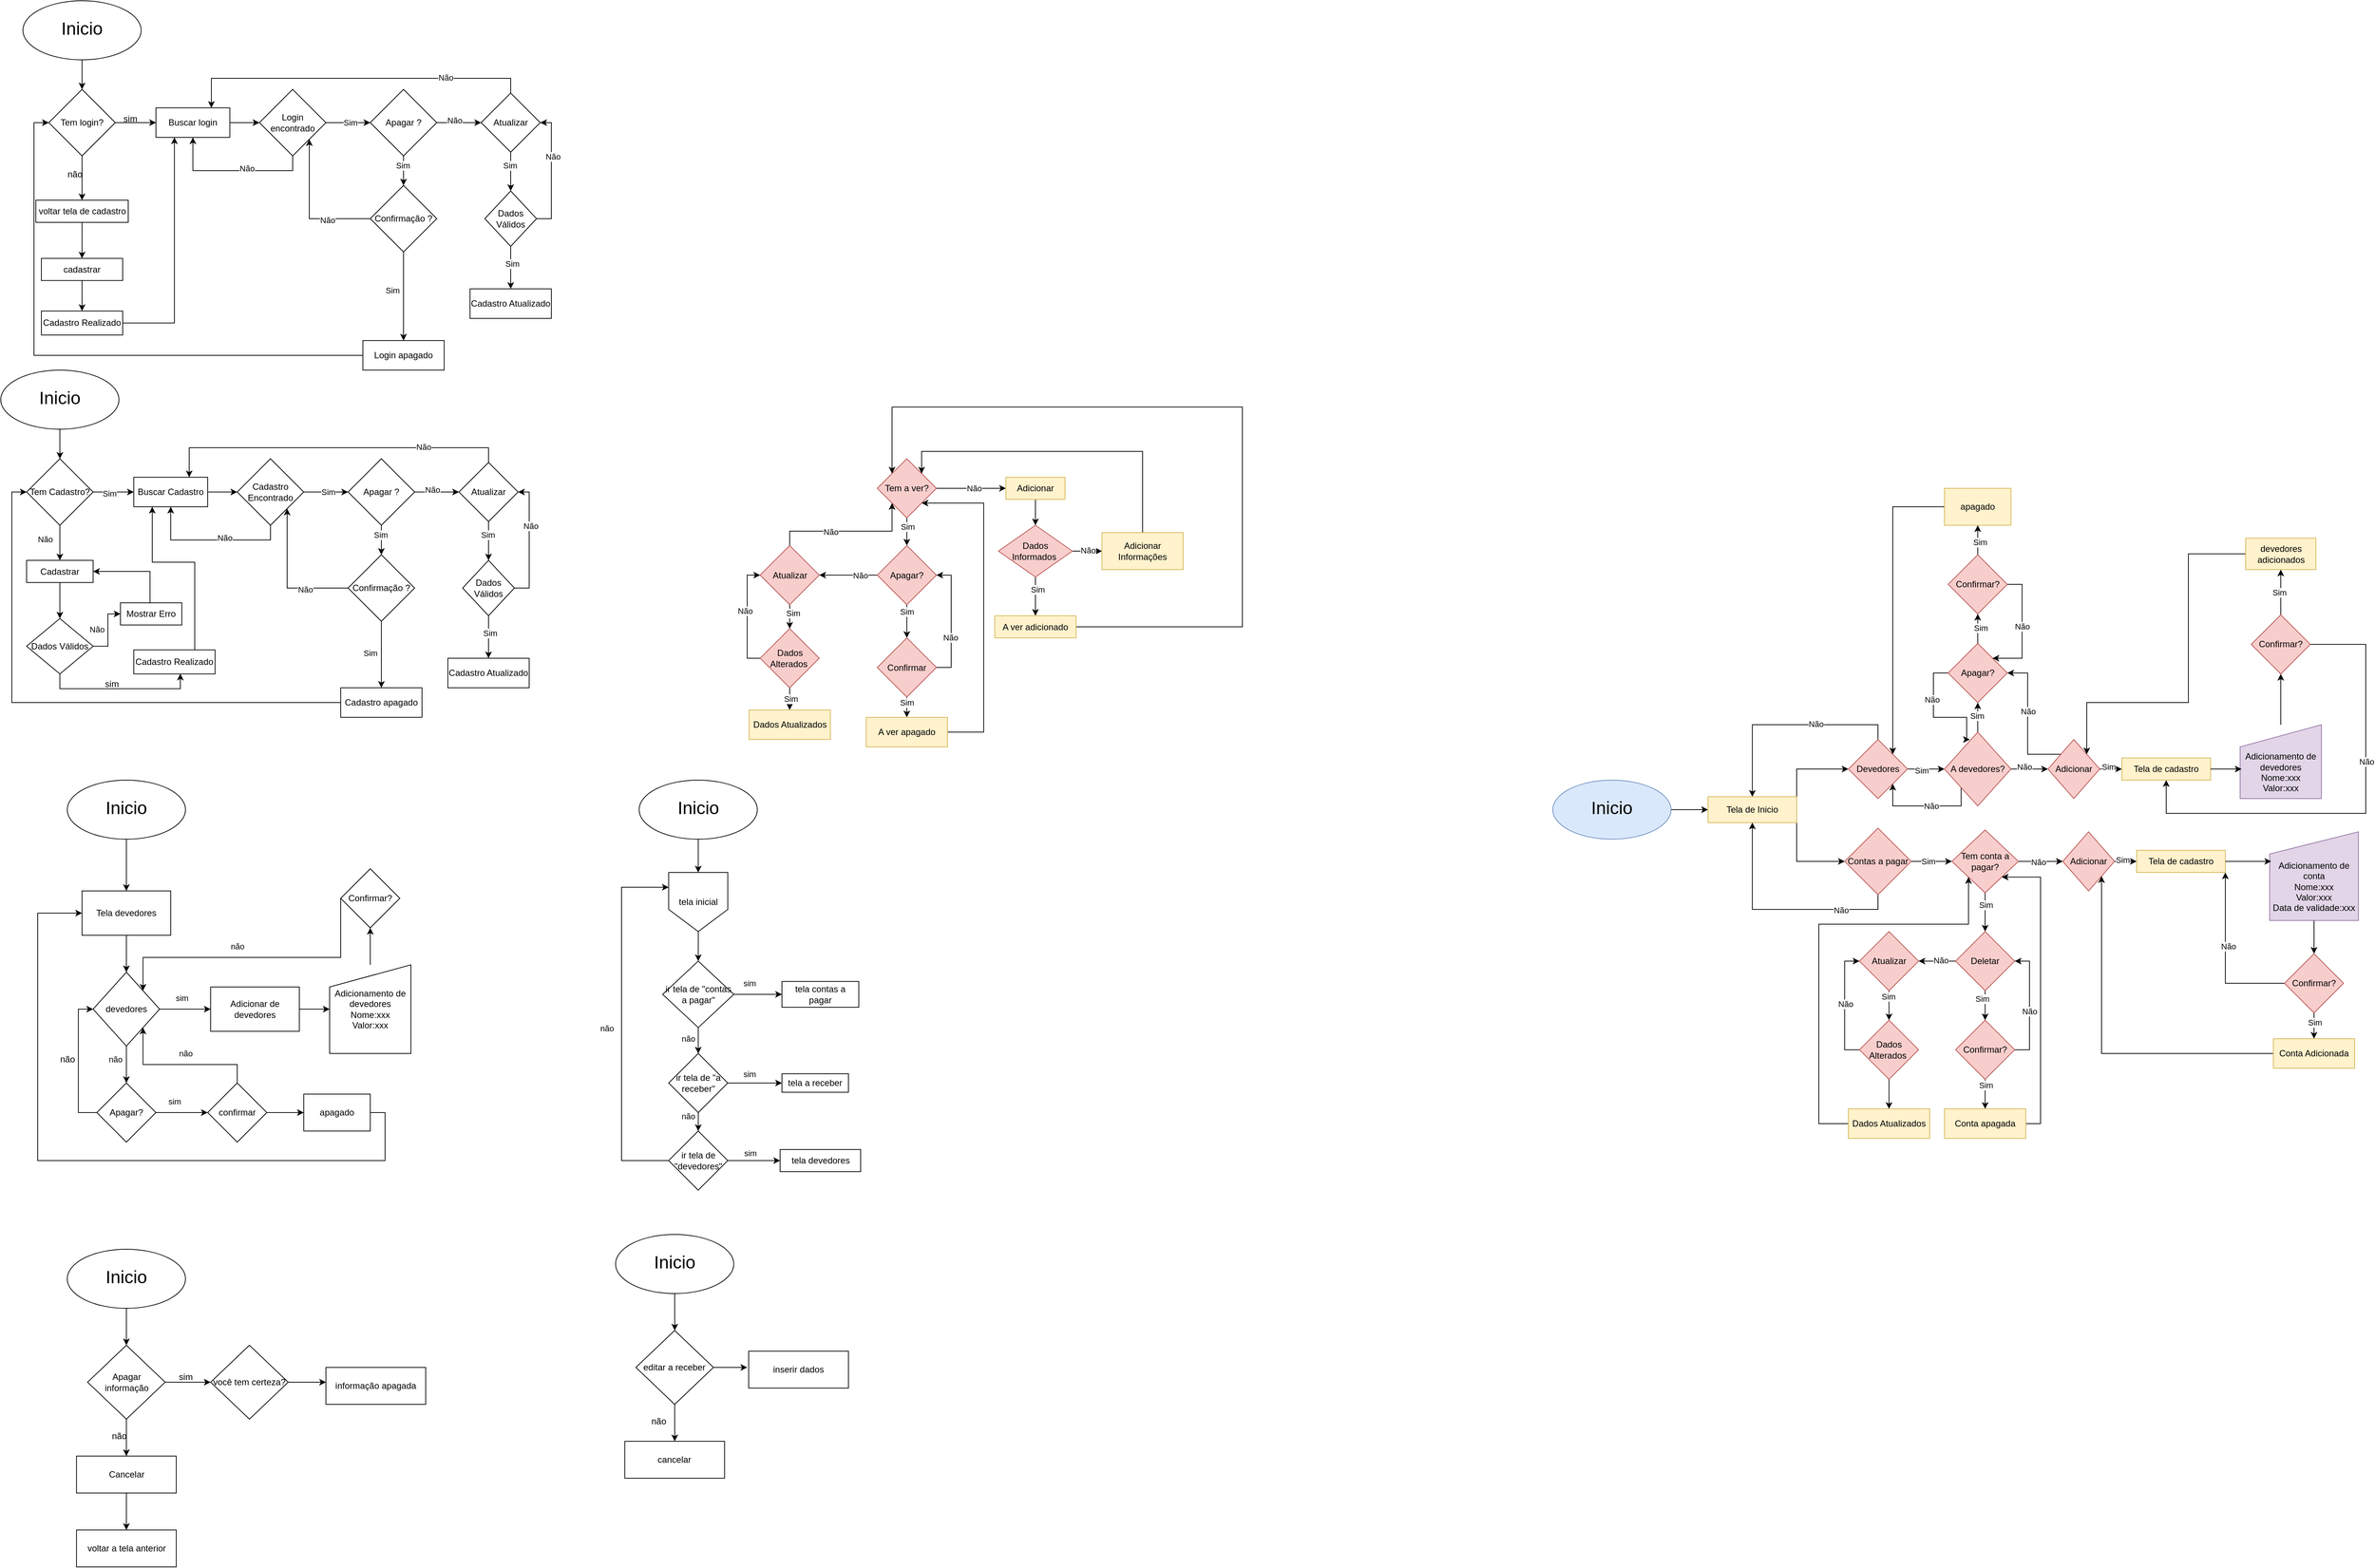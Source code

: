 <mxfile version="24.5.4" type="device">
  <diagram name="Página-1" id="ToC_K7_3noXc_YA-z4Sv">
    <mxGraphModel dx="1434" dy="1951" grid="1" gridSize="10" guides="1" tooltips="1" connect="1" arrows="1" fold="1" page="1" pageScale="1" pageWidth="827" pageHeight="1169" math="0" shadow="0">
      <root>
        <mxCell id="0" />
        <mxCell id="1" parent="0" />
        <mxCell id="uq9chqA1jIwlqfnX0zTk-1" style="edgeStyle=orthogonalEdgeStyle;rounded=0;orthogonalLoop=1;jettySize=auto;html=1;entryX=0.5;entryY=0;entryDx=0;entryDy=0;" parent="1" source="uq9chqA1jIwlqfnX0zTk-2" target="uq9chqA1jIwlqfnX0zTk-7" edge="1">
          <mxGeometry relative="1" as="geometry" />
        </mxCell>
        <mxCell id="uq9chqA1jIwlqfnX0zTk-2" value="&lt;p style=&quot;line-height: 120%;&quot;&gt;&lt;font style=&quot;font-size: 24px;&quot;&gt;Inicio&lt;/font&gt;&lt;/p&gt;" style="ellipse;whiteSpace=wrap;html=1;" parent="1" vertex="1">
          <mxGeometry x="70" y="270" width="160" height="80" as="geometry" />
        </mxCell>
        <mxCell id="uq9chqA1jIwlqfnX0zTk-3" style="edgeStyle=orthogonalEdgeStyle;rounded=0;orthogonalLoop=1;jettySize=auto;html=1;entryX=0;entryY=0.5;entryDx=0;entryDy=0;" parent="1" source="uq9chqA1jIwlqfnX0zTk-7" target="uq9chqA1jIwlqfnX0zTk-9" edge="1">
          <mxGeometry relative="1" as="geometry" />
        </mxCell>
        <mxCell id="uq9chqA1jIwlqfnX0zTk-4" value="Sim" style="edgeLabel;html=1;align=center;verticalAlign=middle;resizable=0;points=[];" parent="uq9chqA1jIwlqfnX0zTk-3" vertex="1" connectable="0">
          <mxGeometry x="-0.2" y="-2" relative="1" as="geometry">
            <mxPoint as="offset" />
          </mxGeometry>
        </mxCell>
        <mxCell id="uq9chqA1jIwlqfnX0zTk-5" style="edgeStyle=orthogonalEdgeStyle;rounded=0;orthogonalLoop=1;jettySize=auto;html=1;exitX=0.5;exitY=1;exitDx=0;exitDy=0;" parent="1" source="uq9chqA1jIwlqfnX0zTk-7" target="uq9chqA1jIwlqfnX0zTk-39" edge="1">
          <mxGeometry relative="1" as="geometry" />
        </mxCell>
        <mxCell id="uq9chqA1jIwlqfnX0zTk-6" value="Não" style="edgeLabel;html=1;align=center;verticalAlign=middle;resizable=0;points=[];" parent="uq9chqA1jIwlqfnX0zTk-5" vertex="1" connectable="0">
          <mxGeometry x="-0.479" y="-1" relative="1" as="geometry">
            <mxPoint x="-19" y="6" as="offset" />
          </mxGeometry>
        </mxCell>
        <mxCell id="uq9chqA1jIwlqfnX0zTk-7" value="Tem Cadastro?" style="rhombus;whiteSpace=wrap;html=1;" parent="1" vertex="1">
          <mxGeometry x="105" y="390" width="90" height="90" as="geometry" />
        </mxCell>
        <mxCell id="uq9chqA1jIwlqfnX0zTk-8" style="edgeStyle=orthogonalEdgeStyle;rounded=0;orthogonalLoop=1;jettySize=auto;html=1;exitX=1;exitY=0.5;exitDx=0;exitDy=0;entryX=0;entryY=0.5;entryDx=0;entryDy=0;" parent="1" source="uq9chqA1jIwlqfnX0zTk-9" target="uq9chqA1jIwlqfnX0zTk-14" edge="1">
          <mxGeometry relative="1" as="geometry" />
        </mxCell>
        <mxCell id="uq9chqA1jIwlqfnX0zTk-9" value="Buscar Cadastro" style="rounded=0;whiteSpace=wrap;html=1;" parent="1" vertex="1">
          <mxGeometry x="250" y="415" width="100" height="40" as="geometry" />
        </mxCell>
        <mxCell id="uq9chqA1jIwlqfnX0zTk-10" style="edgeStyle=orthogonalEdgeStyle;rounded=0;orthogonalLoop=1;jettySize=auto;html=1;exitX=0.5;exitY=1;exitDx=0;exitDy=0;entryX=0.5;entryY=1;entryDx=0;entryDy=0;" parent="1" source="uq9chqA1jIwlqfnX0zTk-14" target="uq9chqA1jIwlqfnX0zTk-9" edge="1">
          <mxGeometry relative="1" as="geometry" />
        </mxCell>
        <mxCell id="uq9chqA1jIwlqfnX0zTk-11" value="Não" style="edgeLabel;html=1;align=center;verticalAlign=middle;resizable=0;points=[];" parent="uq9chqA1jIwlqfnX0zTk-10" vertex="1" connectable="0">
          <mxGeometry x="-0.182" y="-3" relative="1" as="geometry">
            <mxPoint as="offset" />
          </mxGeometry>
        </mxCell>
        <mxCell id="uq9chqA1jIwlqfnX0zTk-12" style="edgeStyle=orthogonalEdgeStyle;rounded=0;orthogonalLoop=1;jettySize=auto;html=1;exitX=1;exitY=0.5;exitDx=0;exitDy=0;entryX=0;entryY=0.5;entryDx=0;entryDy=0;" parent="1" source="uq9chqA1jIwlqfnX0zTk-14" target="uq9chqA1jIwlqfnX0zTk-19" edge="1">
          <mxGeometry relative="1" as="geometry" />
        </mxCell>
        <mxCell id="uq9chqA1jIwlqfnX0zTk-13" value="Sim" style="edgeLabel;html=1;align=center;verticalAlign=middle;resizable=0;points=[];" parent="uq9chqA1jIwlqfnX0zTk-12" vertex="1" connectable="0">
          <mxGeometry x="0.087" relative="1" as="geometry">
            <mxPoint as="offset" />
          </mxGeometry>
        </mxCell>
        <mxCell id="uq9chqA1jIwlqfnX0zTk-14" value="Cadastro Encontrado" style="rhombus;whiteSpace=wrap;html=1;" parent="1" vertex="1">
          <mxGeometry x="390" y="390" width="90" height="90" as="geometry" />
        </mxCell>
        <mxCell id="uq9chqA1jIwlqfnX0zTk-15" style="edgeStyle=orthogonalEdgeStyle;rounded=0;orthogonalLoop=1;jettySize=auto;html=1;exitX=0.5;exitY=1;exitDx=0;exitDy=0;entryX=0.5;entryY=0;entryDx=0;entryDy=0;" parent="1" source="uq9chqA1jIwlqfnX0zTk-19" target="uq9chqA1jIwlqfnX0zTk-24" edge="1">
          <mxGeometry relative="1" as="geometry" />
        </mxCell>
        <mxCell id="uq9chqA1jIwlqfnX0zTk-16" value="Sim" style="edgeLabel;html=1;align=center;verticalAlign=middle;resizable=0;points=[];" parent="uq9chqA1jIwlqfnX0zTk-15" vertex="1" connectable="0">
          <mxGeometry x="-0.379" y="-1" relative="1" as="geometry">
            <mxPoint as="offset" />
          </mxGeometry>
        </mxCell>
        <mxCell id="uq9chqA1jIwlqfnX0zTk-17" style="edgeStyle=orthogonalEdgeStyle;rounded=0;orthogonalLoop=1;jettySize=auto;html=1;exitX=1;exitY=0.5;exitDx=0;exitDy=0;entryX=0;entryY=0.5;entryDx=0;entryDy=0;" parent="1" source="uq9chqA1jIwlqfnX0zTk-19" target="uq9chqA1jIwlqfnX0zTk-31" edge="1">
          <mxGeometry relative="1" as="geometry" />
        </mxCell>
        <mxCell id="uq9chqA1jIwlqfnX0zTk-18" value="Não" style="edgeLabel;html=1;align=center;verticalAlign=middle;resizable=0;points=[];" parent="uq9chqA1jIwlqfnX0zTk-17" vertex="1" connectable="0">
          <mxGeometry x="-0.221" y="3" relative="1" as="geometry">
            <mxPoint as="offset" />
          </mxGeometry>
        </mxCell>
        <mxCell id="uq9chqA1jIwlqfnX0zTk-19" value="Apagar ?" style="rhombus;whiteSpace=wrap;html=1;" parent="1" vertex="1">
          <mxGeometry x="540" y="390" width="90" height="90" as="geometry" />
        </mxCell>
        <mxCell id="uq9chqA1jIwlqfnX0zTk-20" style="edgeStyle=orthogonalEdgeStyle;rounded=0;orthogonalLoop=1;jettySize=auto;html=1;exitX=0.5;exitY=1;exitDx=0;exitDy=0;entryX=0.5;entryY=0;entryDx=0;entryDy=0;" parent="1" source="uq9chqA1jIwlqfnX0zTk-24" target="uq9chqA1jIwlqfnX0zTk-26" edge="1">
          <mxGeometry relative="1" as="geometry" />
        </mxCell>
        <mxCell id="uq9chqA1jIwlqfnX0zTk-21" value="Sim" style="edgeLabel;html=1;align=center;verticalAlign=middle;resizable=0;points=[];" parent="uq9chqA1jIwlqfnX0zTk-20" vertex="1" connectable="0">
          <mxGeometry x="-0.425" y="-1" relative="1" as="geometry">
            <mxPoint x="-14" y="17" as="offset" />
          </mxGeometry>
        </mxCell>
        <mxCell id="uq9chqA1jIwlqfnX0zTk-22" style="edgeStyle=orthogonalEdgeStyle;rounded=0;orthogonalLoop=1;jettySize=auto;html=1;entryX=1;entryY=1;entryDx=0;entryDy=0;" parent="1" source="uq9chqA1jIwlqfnX0zTk-24" target="uq9chqA1jIwlqfnX0zTk-14" edge="1">
          <mxGeometry relative="1" as="geometry" />
        </mxCell>
        <mxCell id="uq9chqA1jIwlqfnX0zTk-23" value="Não" style="edgeLabel;html=1;align=center;verticalAlign=middle;resizable=0;points=[];" parent="uq9chqA1jIwlqfnX0zTk-22" vertex="1" connectable="0">
          <mxGeometry x="-0.385" y="2" relative="1" as="geometry">
            <mxPoint as="offset" />
          </mxGeometry>
        </mxCell>
        <mxCell id="uq9chqA1jIwlqfnX0zTk-24" value="Confirmação ?" style="rhombus;whiteSpace=wrap;html=1;" parent="1" vertex="1">
          <mxGeometry x="540" y="520" width="90" height="90" as="geometry" />
        </mxCell>
        <mxCell id="uq9chqA1jIwlqfnX0zTk-25" style="edgeStyle=orthogonalEdgeStyle;rounded=0;orthogonalLoop=1;jettySize=auto;html=1;entryX=0;entryY=0.5;entryDx=0;entryDy=0;" parent="1" source="uq9chqA1jIwlqfnX0zTk-26" target="uq9chqA1jIwlqfnX0zTk-7" edge="1">
          <mxGeometry relative="1" as="geometry" />
        </mxCell>
        <mxCell id="uq9chqA1jIwlqfnX0zTk-26" value="Cadastro apagado" style="rounded=0;whiteSpace=wrap;html=1;" parent="1" vertex="1">
          <mxGeometry x="530" y="700" width="110" height="40" as="geometry" />
        </mxCell>
        <mxCell id="uq9chqA1jIwlqfnX0zTk-27" style="edgeStyle=orthogonalEdgeStyle;rounded=0;orthogonalLoop=1;jettySize=auto;html=1;entryX=0.5;entryY=0;entryDx=0;entryDy=0;" parent="1" source="uq9chqA1jIwlqfnX0zTk-31" target="uq9chqA1jIwlqfnX0zTk-36" edge="1">
          <mxGeometry relative="1" as="geometry" />
        </mxCell>
        <mxCell id="uq9chqA1jIwlqfnX0zTk-28" value="Sim" style="edgeLabel;html=1;align=center;verticalAlign=middle;resizable=0;points=[];" parent="uq9chqA1jIwlqfnX0zTk-27" vertex="1" connectable="0">
          <mxGeometry x="-0.329" y="-1" relative="1" as="geometry">
            <mxPoint as="offset" />
          </mxGeometry>
        </mxCell>
        <mxCell id="uq9chqA1jIwlqfnX0zTk-29" style="edgeStyle=orthogonalEdgeStyle;rounded=0;orthogonalLoop=1;jettySize=auto;html=1;exitX=0.5;exitY=0;exitDx=0;exitDy=0;entryX=0.75;entryY=0;entryDx=0;entryDy=0;" parent="1" source="uq9chqA1jIwlqfnX0zTk-31" target="uq9chqA1jIwlqfnX0zTk-9" edge="1">
          <mxGeometry relative="1" as="geometry" />
        </mxCell>
        <mxCell id="uq9chqA1jIwlqfnX0zTk-30" value="Não" style="edgeLabel;html=1;align=center;verticalAlign=middle;resizable=0;points=[];" parent="uq9chqA1jIwlqfnX0zTk-29" vertex="1" connectable="0">
          <mxGeometry x="-0.534" y="-1" relative="1" as="geometry">
            <mxPoint as="offset" />
          </mxGeometry>
        </mxCell>
        <mxCell id="uq9chqA1jIwlqfnX0zTk-31" value="Atualizar" style="rhombus;whiteSpace=wrap;html=1;" parent="1" vertex="1">
          <mxGeometry x="690" y="395" width="80" height="80" as="geometry" />
        </mxCell>
        <mxCell id="uq9chqA1jIwlqfnX0zTk-32" style="edgeStyle=orthogonalEdgeStyle;rounded=0;orthogonalLoop=1;jettySize=auto;html=1;exitX=1;exitY=0.5;exitDx=0;exitDy=0;entryX=1;entryY=0.5;entryDx=0;entryDy=0;" parent="1" source="uq9chqA1jIwlqfnX0zTk-36" target="uq9chqA1jIwlqfnX0zTk-31" edge="1">
          <mxGeometry relative="1" as="geometry" />
        </mxCell>
        <mxCell id="uq9chqA1jIwlqfnX0zTk-33" value="Não" style="edgeLabel;html=1;align=center;verticalAlign=middle;resizable=0;points=[];" parent="uq9chqA1jIwlqfnX0zTk-32" vertex="1" connectable="0">
          <mxGeometry x="0.263" y="-2" relative="1" as="geometry">
            <mxPoint as="offset" />
          </mxGeometry>
        </mxCell>
        <mxCell id="uq9chqA1jIwlqfnX0zTk-34" style="edgeStyle=orthogonalEdgeStyle;rounded=0;orthogonalLoop=1;jettySize=auto;html=1;exitX=0.5;exitY=1;exitDx=0;exitDy=0;entryX=0.5;entryY=0;entryDx=0;entryDy=0;" parent="1" source="uq9chqA1jIwlqfnX0zTk-36" target="uq9chqA1jIwlqfnX0zTk-37" edge="1">
          <mxGeometry relative="1" as="geometry" />
        </mxCell>
        <mxCell id="uq9chqA1jIwlqfnX0zTk-35" value="Sim" style="edgeLabel;html=1;align=center;verticalAlign=middle;resizable=0;points=[];" parent="uq9chqA1jIwlqfnX0zTk-34" vertex="1" connectable="0">
          <mxGeometry x="-0.175" y="2" relative="1" as="geometry">
            <mxPoint as="offset" />
          </mxGeometry>
        </mxCell>
        <mxCell id="uq9chqA1jIwlqfnX0zTk-36" value="Dados Válidos" style="rhombus;whiteSpace=wrap;html=1;" parent="1" vertex="1">
          <mxGeometry x="695" y="527.5" width="70" height="75" as="geometry" />
        </mxCell>
        <mxCell id="uq9chqA1jIwlqfnX0zTk-37" value="Cadastro Atualizado" style="rounded=0;whiteSpace=wrap;html=1;" parent="1" vertex="1">
          <mxGeometry x="675" y="660" width="110" height="40" as="geometry" />
        </mxCell>
        <mxCell id="uq9chqA1jIwlqfnX0zTk-38" style="edgeStyle=orthogonalEdgeStyle;rounded=0;orthogonalLoop=1;jettySize=auto;html=1;entryX=0.5;entryY=0;entryDx=0;entryDy=0;" parent="1" source="uq9chqA1jIwlqfnX0zTk-39" target="uq9chqA1jIwlqfnX0zTk-45" edge="1">
          <mxGeometry relative="1" as="geometry" />
        </mxCell>
        <mxCell id="uq9chqA1jIwlqfnX0zTk-39" value="Cadastrar" style="rounded=0;whiteSpace=wrap;html=1;" parent="1" vertex="1">
          <mxGeometry x="105" y="527.5" width="90" height="30" as="geometry" />
        </mxCell>
        <mxCell id="uq9chqA1jIwlqfnX0zTk-41" style="edgeStyle=orthogonalEdgeStyle;rounded=0;orthogonalLoop=1;jettySize=auto;html=1;entryX=0;entryY=0.5;entryDx=0;entryDy=0;" parent="1" source="uq9chqA1jIwlqfnX0zTk-45" target="uq9chqA1jIwlqfnX0zTk-47" edge="1">
          <mxGeometry relative="1" as="geometry" />
        </mxCell>
        <mxCell id="uq9chqA1jIwlqfnX0zTk-42" value="Não" style="edgeLabel;html=1;align=center;verticalAlign=middle;resizable=0;points=[];" parent="uq9chqA1jIwlqfnX0zTk-41" vertex="1" connectable="0">
          <mxGeometry x="0.004" relative="1" as="geometry">
            <mxPoint x="-15" y="-3" as="offset" />
          </mxGeometry>
        </mxCell>
        <mxCell id="uq9chqA1jIwlqfnX0zTk-45" value="Dados Válidos" style="rhombus;whiteSpace=wrap;html=1;" parent="1" vertex="1">
          <mxGeometry x="105" y="606.25" width="90" height="75" as="geometry" />
        </mxCell>
        <mxCell id="uq9chqA1jIwlqfnX0zTk-46" style="edgeStyle=orthogonalEdgeStyle;rounded=0;orthogonalLoop=1;jettySize=auto;html=1;entryX=1;entryY=0.5;entryDx=0;entryDy=0;" parent="1" source="uq9chqA1jIwlqfnX0zTk-47" target="uq9chqA1jIwlqfnX0zTk-39" edge="1">
          <mxGeometry relative="1" as="geometry">
            <Array as="points">
              <mxPoint x="272" y="543" />
            </Array>
          </mxGeometry>
        </mxCell>
        <mxCell id="uq9chqA1jIwlqfnX0zTk-47" value="Mostrar Erro" style="rounded=0;whiteSpace=wrap;html=1;" parent="1" vertex="1">
          <mxGeometry x="232" y="585" width="83" height="30" as="geometry" />
        </mxCell>
        <mxCell id="WmbxqslVKY_WEtifSj2N-9" style="edgeStyle=orthogonalEdgeStyle;rounded=0;orthogonalLoop=1;jettySize=auto;html=1;exitX=0.75;exitY=0;exitDx=0;exitDy=0;entryX=0.25;entryY=1;entryDx=0;entryDy=0;" parent="1" source="uq9chqA1jIwlqfnX0zTk-49" target="uq9chqA1jIwlqfnX0zTk-9" edge="1">
          <mxGeometry relative="1" as="geometry">
            <Array as="points">
              <mxPoint x="333" y="530" />
              <mxPoint x="275" y="530" />
            </Array>
          </mxGeometry>
        </mxCell>
        <mxCell id="uq9chqA1jIwlqfnX0zTk-49" value="Cadastro Realizado" style="rounded=0;whiteSpace=wrap;html=1;" parent="1" vertex="1">
          <mxGeometry x="250" y="648.75" width="110" height="32.5" as="geometry" />
        </mxCell>
        <mxCell id="uq9chqA1jIwlqfnX0zTk-50" style="edgeStyle=orthogonalEdgeStyle;rounded=0;orthogonalLoop=1;jettySize=auto;html=1;exitX=0.5;exitY=1;exitDx=0;exitDy=0;entryX=0.5;entryY=0;entryDx=0;entryDy=0;" parent="1" edge="1">
          <mxGeometry relative="1" as="geometry">
            <mxPoint x="1296" y="475.0" as="sourcePoint" />
          </mxGeometry>
        </mxCell>
        <mxCell id="uq9chqA1jIwlqfnX0zTk-51" style="edgeStyle=orthogonalEdgeStyle;rounded=0;orthogonalLoop=1;jettySize=auto;html=1;exitX=0.5;exitY=1;exitDx=0;exitDy=0;entryX=0.5;entryY=0;entryDx=0;entryDy=0;" parent="1" edge="1">
          <mxGeometry relative="1" as="geometry">
            <mxPoint x="1296" y="605.0" as="sourcePoint" />
          </mxGeometry>
        </mxCell>
        <mxCell id="uq9chqA1jIwlqfnX0zTk-52" style="edgeStyle=orthogonalEdgeStyle;rounded=0;orthogonalLoop=1;jettySize=auto;html=1;entryX=0;entryY=0.5;entryDx=0;entryDy=0;" parent="1" edge="1">
          <mxGeometry relative="1" as="geometry">
            <mxPoint x="1480" y="345" as="targetPoint" />
          </mxGeometry>
        </mxCell>
        <mxCell id="uq9chqA1jIwlqfnX0zTk-53" style="edgeStyle=orthogonalEdgeStyle;rounded=0;orthogonalLoop=1;jettySize=auto;html=1;entryX=0;entryY=0.5;entryDx=0;entryDy=0;" parent="1" source="uq9chqA1jIwlqfnX0zTk-57" target="uq9chqA1jIwlqfnX0zTk-59" edge="1">
          <mxGeometry relative="1" as="geometry">
            <mxPoint x="1470" y="310" as="targetPoint" />
          </mxGeometry>
        </mxCell>
        <mxCell id="uq9chqA1jIwlqfnX0zTk-54" value="Não" style="edgeLabel;html=1;align=center;verticalAlign=middle;resizable=0;points=[];" parent="uq9chqA1jIwlqfnX0zTk-53" vertex="1" connectable="0">
          <mxGeometry x="0.086" relative="1" as="geometry">
            <mxPoint as="offset" />
          </mxGeometry>
        </mxCell>
        <mxCell id="uq9chqA1jIwlqfnX0zTk-55" style="edgeStyle=orthogonalEdgeStyle;rounded=0;orthogonalLoop=1;jettySize=auto;html=1;entryX=0.5;entryY=0;entryDx=0;entryDy=0;" parent="1" source="uq9chqA1jIwlqfnX0zTk-57" target="uq9chqA1jIwlqfnX0zTk-64" edge="1">
          <mxGeometry relative="1" as="geometry" />
        </mxCell>
        <mxCell id="uq9chqA1jIwlqfnX0zTk-56" value="Sim" style="edgeLabel;html=1;align=center;verticalAlign=middle;resizable=0;points=[];" parent="uq9chqA1jIwlqfnX0zTk-55" vertex="1" connectable="0">
          <mxGeometry x="-0.442" y="1" relative="1" as="geometry">
            <mxPoint as="offset" />
          </mxGeometry>
        </mxCell>
        <mxCell id="uq9chqA1jIwlqfnX0zTk-57" value="Tem a ver?" style="rhombus;whiteSpace=wrap;html=1;fillColor=#f8cecc;strokeColor=#b85450;" parent="1" vertex="1">
          <mxGeometry x="1256" y="390" width="80" height="80" as="geometry" />
        </mxCell>
        <mxCell id="uq9chqA1jIwlqfnX0zTk-58" style="edgeStyle=orthogonalEdgeStyle;rounded=0;orthogonalLoop=1;jettySize=auto;html=1;entryX=0.5;entryY=0;entryDx=0;entryDy=0;" parent="1" source="uq9chqA1jIwlqfnX0zTk-59" target="uq9chqA1jIwlqfnX0zTk-85" edge="1">
          <mxGeometry relative="1" as="geometry" />
        </mxCell>
        <mxCell id="uq9chqA1jIwlqfnX0zTk-59" value="Adicionar" style="rounded=0;whiteSpace=wrap;html=1;fillColor=#fff2cc;strokeColor=#d6b656;" parent="1" vertex="1">
          <mxGeometry x="1430" y="415" width="80" height="30" as="geometry" />
        </mxCell>
        <mxCell id="uq9chqA1jIwlqfnX0zTk-60" style="edgeStyle=orthogonalEdgeStyle;rounded=0;orthogonalLoop=1;jettySize=auto;html=1;entryX=0.5;entryY=0;entryDx=0;entryDy=0;" parent="1" source="uq9chqA1jIwlqfnX0zTk-64" target="uq9chqA1jIwlqfnX0zTk-69" edge="1">
          <mxGeometry relative="1" as="geometry" />
        </mxCell>
        <mxCell id="uq9chqA1jIwlqfnX0zTk-61" value="Sim" style="edgeLabel;html=1;align=center;verticalAlign=middle;resizable=0;points=[];" parent="uq9chqA1jIwlqfnX0zTk-60" vertex="1" connectable="0">
          <mxGeometry x="-0.61" relative="1" as="geometry">
            <mxPoint as="offset" />
          </mxGeometry>
        </mxCell>
        <mxCell id="uq9chqA1jIwlqfnX0zTk-62" style="edgeStyle=orthogonalEdgeStyle;rounded=0;orthogonalLoop=1;jettySize=auto;html=1;entryX=1;entryY=0.5;entryDx=0;entryDy=0;" parent="1" source="uq9chqA1jIwlqfnX0zTk-64" target="uq9chqA1jIwlqfnX0zTk-74" edge="1">
          <mxGeometry relative="1" as="geometry" />
        </mxCell>
        <mxCell id="uq9chqA1jIwlqfnX0zTk-63" value="Não" style="edgeLabel;html=1;align=center;verticalAlign=middle;resizable=0;points=[];" parent="uq9chqA1jIwlqfnX0zTk-62" vertex="1" connectable="0">
          <mxGeometry x="-0.408" relative="1" as="geometry">
            <mxPoint as="offset" />
          </mxGeometry>
        </mxCell>
        <mxCell id="uq9chqA1jIwlqfnX0zTk-64" value="Apagar?" style="rhombus;whiteSpace=wrap;html=1;fillColor=#f8cecc;strokeColor=#b85450;" parent="1" vertex="1">
          <mxGeometry x="1256" y="507.5" width="80" height="80" as="geometry" />
        </mxCell>
        <mxCell id="uq9chqA1jIwlqfnX0zTk-65" style="edgeStyle=orthogonalEdgeStyle;rounded=0;orthogonalLoop=1;jettySize=auto;html=1;entryX=0.5;entryY=0;entryDx=0;entryDy=0;" parent="1" source="uq9chqA1jIwlqfnX0zTk-69" target="uq9chqA1jIwlqfnX0zTk-91" edge="1">
          <mxGeometry relative="1" as="geometry" />
        </mxCell>
        <mxCell id="uq9chqA1jIwlqfnX0zTk-66" value="Sim" style="edgeLabel;html=1;align=center;verticalAlign=middle;resizable=0;points=[];" parent="uq9chqA1jIwlqfnX0zTk-65" vertex="1" connectable="0">
          <mxGeometry x="-0.718" relative="1" as="geometry">
            <mxPoint as="offset" />
          </mxGeometry>
        </mxCell>
        <mxCell id="uq9chqA1jIwlqfnX0zTk-67" style="edgeStyle=orthogonalEdgeStyle;rounded=0;orthogonalLoop=1;jettySize=auto;html=1;entryX=1;entryY=0.5;entryDx=0;entryDy=0;" parent="1" source="uq9chqA1jIwlqfnX0zTk-69" target="uq9chqA1jIwlqfnX0zTk-64" edge="1">
          <mxGeometry relative="1" as="geometry">
            <Array as="points">
              <mxPoint x="1356" y="673" />
              <mxPoint x="1356" y="548" />
            </Array>
          </mxGeometry>
        </mxCell>
        <mxCell id="uq9chqA1jIwlqfnX0zTk-68" value="Não" style="edgeLabel;html=1;align=center;verticalAlign=middle;resizable=0;points=[];" parent="uq9chqA1jIwlqfnX0zTk-67" vertex="1" connectable="0">
          <mxGeometry x="-0.263" y="1" relative="1" as="geometry">
            <mxPoint as="offset" />
          </mxGeometry>
        </mxCell>
        <mxCell id="uq9chqA1jIwlqfnX0zTk-69" value="Confirmar" style="rhombus;whiteSpace=wrap;html=1;fillColor=#f8cecc;strokeColor=#b85450;" parent="1" vertex="1">
          <mxGeometry x="1256" y="632.5" width="80" height="80" as="geometry" />
        </mxCell>
        <mxCell id="uq9chqA1jIwlqfnX0zTk-70" style="edgeStyle=orthogonalEdgeStyle;rounded=0;orthogonalLoop=1;jettySize=auto;html=1;entryX=0.5;entryY=0;entryDx=0;entryDy=0;" parent="1" source="uq9chqA1jIwlqfnX0zTk-74" target="uq9chqA1jIwlqfnX0zTk-79" edge="1">
          <mxGeometry relative="1" as="geometry" />
        </mxCell>
        <mxCell id="uq9chqA1jIwlqfnX0zTk-71" value="Sim" style="edgeLabel;html=1;align=center;verticalAlign=middle;resizable=0;points=[];" parent="uq9chqA1jIwlqfnX0zTk-70" vertex="1" connectable="0">
          <mxGeometry x="-0.525" y="4" relative="1" as="geometry">
            <mxPoint as="offset" />
          </mxGeometry>
        </mxCell>
        <mxCell id="uq9chqA1jIwlqfnX0zTk-72" style="edgeStyle=orthogonalEdgeStyle;rounded=0;orthogonalLoop=1;jettySize=auto;html=1;exitX=0.5;exitY=0;exitDx=0;exitDy=0;entryX=0;entryY=1;entryDx=0;entryDy=0;" parent="1" source="uq9chqA1jIwlqfnX0zTk-74" target="uq9chqA1jIwlqfnX0zTk-57" edge="1">
          <mxGeometry relative="1" as="geometry">
            <Array as="points">
              <mxPoint x="1138" y="488" />
              <mxPoint x="1276" y="488" />
            </Array>
          </mxGeometry>
        </mxCell>
        <mxCell id="uq9chqA1jIwlqfnX0zTk-73" value="Não" style="edgeLabel;html=1;align=center;verticalAlign=middle;resizable=0;points=[];" parent="uq9chqA1jIwlqfnX0zTk-72" vertex="1" connectable="0">
          <mxGeometry x="-0.239" y="-1" relative="1" as="geometry">
            <mxPoint as="offset" />
          </mxGeometry>
        </mxCell>
        <mxCell id="uq9chqA1jIwlqfnX0zTk-74" value="Atualizar" style="rhombus;whiteSpace=wrap;html=1;fillColor=#f8cecc;strokeColor=#b85450;" parent="1" vertex="1">
          <mxGeometry x="1097.5" y="507.5" width="80" height="80" as="geometry" />
        </mxCell>
        <mxCell id="uq9chqA1jIwlqfnX0zTk-75" style="edgeStyle=orthogonalEdgeStyle;rounded=0;orthogonalLoop=1;jettySize=auto;html=1;entryX=0.5;entryY=0;entryDx=0;entryDy=0;" parent="1" source="uq9chqA1jIwlqfnX0zTk-79" target="uq9chqA1jIwlqfnX0zTk-80" edge="1">
          <mxGeometry relative="1" as="geometry" />
        </mxCell>
        <mxCell id="uq9chqA1jIwlqfnX0zTk-76" value="Sim" style="edgeLabel;html=1;align=center;verticalAlign=middle;resizable=0;points=[];" parent="uq9chqA1jIwlqfnX0zTk-75" vertex="1" connectable="0">
          <mxGeometry x="-0.402" y="1" relative="1" as="geometry">
            <mxPoint as="offset" />
          </mxGeometry>
        </mxCell>
        <mxCell id="uq9chqA1jIwlqfnX0zTk-77" style="edgeStyle=orthogonalEdgeStyle;rounded=0;orthogonalLoop=1;jettySize=auto;html=1;entryX=0;entryY=0.5;entryDx=0;entryDy=0;" parent="1" source="uq9chqA1jIwlqfnX0zTk-79" target="uq9chqA1jIwlqfnX0zTk-74" edge="1">
          <mxGeometry relative="1" as="geometry">
            <Array as="points">
              <mxPoint x="1080" y="660.0" />
              <mxPoint x="1080" y="547" />
            </Array>
          </mxGeometry>
        </mxCell>
        <mxCell id="uq9chqA1jIwlqfnX0zTk-78" value="Não" style="edgeLabel;html=1;align=center;verticalAlign=middle;resizable=0;points=[];" parent="uq9chqA1jIwlqfnX0zTk-77" vertex="1" connectable="0">
          <mxGeometry x="0.11" y="3" relative="1" as="geometry">
            <mxPoint as="offset" />
          </mxGeometry>
        </mxCell>
        <mxCell id="uq9chqA1jIwlqfnX0zTk-79" value="Dados Alterados&amp;nbsp;" style="rhombus;whiteSpace=wrap;html=1;fillColor=#f8cecc;strokeColor=#b85450;" parent="1" vertex="1">
          <mxGeometry x="1097.5" y="620" width="80" height="80" as="geometry" />
        </mxCell>
        <mxCell id="uq9chqA1jIwlqfnX0zTk-80" value="Dados Atualizados" style="rounded=0;whiteSpace=wrap;html=1;fillColor=#fff2cc;strokeColor=#d6b656;" parent="1" vertex="1">
          <mxGeometry x="1082.5" y="730" width="110" height="40" as="geometry" />
        </mxCell>
        <mxCell id="uq9chqA1jIwlqfnX0zTk-81" style="edgeStyle=orthogonalEdgeStyle;rounded=0;orthogonalLoop=1;jettySize=auto;html=1;exitX=0.5;exitY=1;exitDx=0;exitDy=0;entryX=0.5;entryY=0;entryDx=0;entryDy=0;" parent="1" source="uq9chqA1jIwlqfnX0zTk-85" target="uq9chqA1jIwlqfnX0zTk-87" edge="1">
          <mxGeometry relative="1" as="geometry" />
        </mxCell>
        <mxCell id="uq9chqA1jIwlqfnX0zTk-82" value="Sim" style="edgeLabel;html=1;align=center;verticalAlign=middle;resizable=0;points=[];" parent="uq9chqA1jIwlqfnX0zTk-81" vertex="1" connectable="0">
          <mxGeometry x="-0.345" y="3" relative="1" as="geometry">
            <mxPoint as="offset" />
          </mxGeometry>
        </mxCell>
        <mxCell id="uq9chqA1jIwlqfnX0zTk-83" style="edgeStyle=orthogonalEdgeStyle;rounded=0;orthogonalLoop=1;jettySize=auto;html=1;exitX=1;exitY=0.5;exitDx=0;exitDy=0;entryX=0;entryY=0.5;entryDx=0;entryDy=0;" parent="1" source="uq9chqA1jIwlqfnX0zTk-85" target="uq9chqA1jIwlqfnX0zTk-89" edge="1">
          <mxGeometry relative="1" as="geometry" />
        </mxCell>
        <mxCell id="uq9chqA1jIwlqfnX0zTk-84" value="Não" style="edgeLabel;html=1;align=center;verticalAlign=middle;resizable=0;points=[];" parent="uq9chqA1jIwlqfnX0zTk-83" vertex="1" connectable="0">
          <mxGeometry x="0.041" y="1" relative="1" as="geometry">
            <mxPoint as="offset" />
          </mxGeometry>
        </mxCell>
        <mxCell id="uq9chqA1jIwlqfnX0zTk-85" value="Dados Informados&amp;nbsp;" style="rhombus;whiteSpace=wrap;html=1;fillColor=#f8cecc;strokeColor=#b85450;" parent="1" vertex="1">
          <mxGeometry x="1420" y="480" width="100" height="70" as="geometry" />
        </mxCell>
        <mxCell id="uq9chqA1jIwlqfnX0zTk-86" style="edgeStyle=orthogonalEdgeStyle;rounded=0;orthogonalLoop=1;jettySize=auto;html=1;entryX=0;entryY=0;entryDx=0;entryDy=0;" parent="1" source="uq9chqA1jIwlqfnX0zTk-87" target="uq9chqA1jIwlqfnX0zTk-57" edge="1">
          <mxGeometry relative="1" as="geometry">
            <Array as="points">
              <mxPoint x="1750" y="618" />
              <mxPoint x="1750" y="320" />
              <mxPoint x="1276" y="320" />
            </Array>
          </mxGeometry>
        </mxCell>
        <mxCell id="uq9chqA1jIwlqfnX0zTk-87" value="A ver adicionado" style="rounded=0;whiteSpace=wrap;html=1;fillColor=#fff2cc;strokeColor=#d6b656;" parent="1" vertex="1">
          <mxGeometry x="1415" y="602.5" width="110" height="30" as="geometry" />
        </mxCell>
        <mxCell id="uq9chqA1jIwlqfnX0zTk-88" style="edgeStyle=orthogonalEdgeStyle;rounded=0;orthogonalLoop=1;jettySize=auto;html=1;entryX=1;entryY=0;entryDx=0;entryDy=0;" parent="1" source="uq9chqA1jIwlqfnX0zTk-89" target="uq9chqA1jIwlqfnX0zTk-57" edge="1">
          <mxGeometry relative="1" as="geometry">
            <Array as="points">
              <mxPoint x="1615" y="380" />
              <mxPoint x="1316" y="380" />
            </Array>
          </mxGeometry>
        </mxCell>
        <mxCell id="uq9chqA1jIwlqfnX0zTk-89" value="Adicionar Informações" style="rounded=0;whiteSpace=wrap;html=1;fillColor=#fff2cc;strokeColor=#d6b656;" parent="1" vertex="1">
          <mxGeometry x="1560" y="490" width="110" height="50" as="geometry" />
        </mxCell>
        <mxCell id="uq9chqA1jIwlqfnX0zTk-90" style="edgeStyle=orthogonalEdgeStyle;rounded=0;orthogonalLoop=1;jettySize=auto;html=1;entryX=1;entryY=1;entryDx=0;entryDy=0;" parent="1" source="uq9chqA1jIwlqfnX0zTk-91" target="uq9chqA1jIwlqfnX0zTk-57" edge="1">
          <mxGeometry relative="1" as="geometry">
            <Array as="points">
              <mxPoint x="1400" y="760" />
              <mxPoint x="1400" y="450" />
            </Array>
          </mxGeometry>
        </mxCell>
        <mxCell id="uq9chqA1jIwlqfnX0zTk-91" value="A ver apagado" style="rounded=0;whiteSpace=wrap;html=1;fillColor=#fff2cc;strokeColor=#d6b656;" parent="1" vertex="1">
          <mxGeometry x="1241" y="740" width="110" height="40" as="geometry" />
        </mxCell>
        <mxCell id="uq9chqA1jIwlqfnX0zTk-92" value="" style="edgeStyle=orthogonalEdgeStyle;rounded=0;orthogonalLoop=1;jettySize=auto;html=1;" parent="1" source="uq9chqA1jIwlqfnX0zTk-93" target="uq9chqA1jIwlqfnX0zTk-95" edge="1">
          <mxGeometry relative="1" as="geometry" />
        </mxCell>
        <mxCell id="uq9chqA1jIwlqfnX0zTk-93" value="&lt;p style=&quot;line-height: 120%;&quot;&gt;&lt;font style=&quot;font-size: 24px;&quot;&gt;Inicio&lt;/font&gt;&lt;/p&gt;" style="ellipse;whiteSpace=wrap;html=1;" parent="1" vertex="1">
          <mxGeometry x="933.75" y="825" width="160" height="80" as="geometry" />
        </mxCell>
        <mxCell id="uq9chqA1jIwlqfnX0zTk-94" value="" style="edgeStyle=orthogonalEdgeStyle;rounded=0;orthogonalLoop=1;jettySize=auto;html=1;" parent="1" source="uq9chqA1jIwlqfnX0zTk-95" target="uq9chqA1jIwlqfnX0zTk-100" edge="1">
          <mxGeometry relative="1" as="geometry" />
        </mxCell>
        <mxCell id="uq9chqA1jIwlqfnX0zTk-95" value="tela inicial" style="shape=offPageConnector;whiteSpace=wrap;html=1;" parent="1" vertex="1">
          <mxGeometry x="973.75" y="950" width="80" height="80" as="geometry" />
        </mxCell>
        <mxCell id="uq9chqA1jIwlqfnX0zTk-96" value="" style="edgeStyle=orthogonalEdgeStyle;rounded=0;orthogonalLoop=1;jettySize=auto;html=1;" parent="1" source="uq9chqA1jIwlqfnX0zTk-100" target="uq9chqA1jIwlqfnX0zTk-110" edge="1">
          <mxGeometry relative="1" as="geometry" />
        </mxCell>
        <mxCell id="uq9chqA1jIwlqfnX0zTk-97" value="não" style="edgeLabel;html=1;align=center;verticalAlign=middle;resizable=0;points=[];" parent="uq9chqA1jIwlqfnX0zTk-96" vertex="1" connectable="0">
          <mxGeometry x="-0.541" y="1" relative="1" as="geometry">
            <mxPoint x="-15" y="7" as="offset" />
          </mxGeometry>
        </mxCell>
        <mxCell id="uq9chqA1jIwlqfnX0zTk-98" value="" style="edgeStyle=orthogonalEdgeStyle;rounded=0;orthogonalLoop=1;jettySize=auto;html=1;" parent="1" source="uq9chqA1jIwlqfnX0zTk-100" target="uq9chqA1jIwlqfnX0zTk-111" edge="1">
          <mxGeometry relative="1" as="geometry" />
        </mxCell>
        <mxCell id="uq9chqA1jIwlqfnX0zTk-99" value="sim" style="edgeLabel;html=1;align=center;verticalAlign=middle;resizable=0;points=[];" parent="uq9chqA1jIwlqfnX0zTk-98" vertex="1" connectable="0">
          <mxGeometry x="-0.106" y="-1" relative="1" as="geometry">
            <mxPoint x="-8" y="-16" as="offset" />
          </mxGeometry>
        </mxCell>
        <mxCell id="uq9chqA1jIwlqfnX0zTk-100" value="ir tela de &quot;contas&lt;div&gt;a pagar&quot;&lt;/div&gt;" style="rhombus;whiteSpace=wrap;html=1;" parent="1" vertex="1">
          <mxGeometry x="965.63" y="1070" width="96.25" height="90" as="geometry" />
        </mxCell>
        <mxCell id="uq9chqA1jIwlqfnX0zTk-101" style="edgeStyle=orthogonalEdgeStyle;rounded=0;orthogonalLoop=1;jettySize=auto;html=1;exitX=0;exitY=0.5;exitDx=0;exitDy=0;entryX=0;entryY=0.25;entryDx=0;entryDy=0;" parent="1" source="uq9chqA1jIwlqfnX0zTk-105" target="uq9chqA1jIwlqfnX0zTk-95" edge="1">
          <mxGeometry relative="1" as="geometry">
            <Array as="points">
              <mxPoint x="910" y="1340" />
              <mxPoint x="910" y="970" />
            </Array>
          </mxGeometry>
        </mxCell>
        <mxCell id="uq9chqA1jIwlqfnX0zTk-102" value="não" style="edgeLabel;html=1;align=center;verticalAlign=middle;resizable=0;points=[];" parent="uq9chqA1jIwlqfnX0zTk-101" vertex="1" connectable="0">
          <mxGeometry x="0.064" y="2" relative="1" as="geometry">
            <mxPoint x="-18" y="21" as="offset" />
          </mxGeometry>
        </mxCell>
        <mxCell id="uq9chqA1jIwlqfnX0zTk-103" value="" style="edgeStyle=orthogonalEdgeStyle;rounded=0;orthogonalLoop=1;jettySize=auto;html=1;" parent="1" source="uq9chqA1jIwlqfnX0zTk-105" target="uq9chqA1jIwlqfnX0zTk-113" edge="1">
          <mxGeometry relative="1" as="geometry" />
        </mxCell>
        <mxCell id="uq9chqA1jIwlqfnX0zTk-104" value="sim" style="edgeLabel;html=1;align=center;verticalAlign=middle;resizable=0;points=[];" parent="uq9chqA1jIwlqfnX0zTk-103" vertex="1" connectable="0">
          <mxGeometry x="-0.484" y="-1" relative="1" as="geometry">
            <mxPoint x="11" y="-11" as="offset" />
          </mxGeometry>
        </mxCell>
        <mxCell id="uq9chqA1jIwlqfnX0zTk-105" value="ir tela de &quot;devedores&quot;" style="rhombus;whiteSpace=wrap;html=1;" parent="1" vertex="1">
          <mxGeometry x="973.75" y="1300" width="80" height="80" as="geometry" />
        </mxCell>
        <mxCell id="uq9chqA1jIwlqfnX0zTk-106" value="" style="edgeStyle=orthogonalEdgeStyle;rounded=0;orthogonalLoop=1;jettySize=auto;html=1;" parent="1" source="uq9chqA1jIwlqfnX0zTk-110" target="uq9chqA1jIwlqfnX0zTk-105" edge="1">
          <mxGeometry relative="1" as="geometry" />
        </mxCell>
        <mxCell id="uq9chqA1jIwlqfnX0zTk-107" value="não" style="edgeLabel;html=1;align=center;verticalAlign=middle;resizable=0;points=[];" parent="uq9chqA1jIwlqfnX0zTk-106" vertex="1" connectable="0">
          <mxGeometry x="0.417" y="1" relative="1" as="geometry">
            <mxPoint x="-15" y="-4" as="offset" />
          </mxGeometry>
        </mxCell>
        <mxCell id="uq9chqA1jIwlqfnX0zTk-108" value="" style="edgeStyle=orthogonalEdgeStyle;rounded=0;orthogonalLoop=1;jettySize=auto;html=1;" parent="1" source="uq9chqA1jIwlqfnX0zTk-110" target="uq9chqA1jIwlqfnX0zTk-112" edge="1">
          <mxGeometry relative="1" as="geometry" />
        </mxCell>
        <mxCell id="uq9chqA1jIwlqfnX0zTk-109" value="sim" style="edgeLabel;html=1;align=center;verticalAlign=middle;resizable=0;points=[];" parent="uq9chqA1jIwlqfnX0zTk-108" vertex="1" connectable="0">
          <mxGeometry x="-0.256" y="4" relative="1" as="geometry">
            <mxPoint x="2" y="-8" as="offset" />
          </mxGeometry>
        </mxCell>
        <mxCell id="uq9chqA1jIwlqfnX0zTk-110" value="ir tela de &quot;a receber&quot;" style="rhombus;whiteSpace=wrap;html=1;" parent="1" vertex="1">
          <mxGeometry x="973.76" y="1195" width="80" height="80" as="geometry" />
        </mxCell>
        <mxCell id="uq9chqA1jIwlqfnX0zTk-111" value="tela contas a pagar" style="rounded=0;whiteSpace=wrap;html=1;" parent="1" vertex="1">
          <mxGeometry x="1127" y="1097.5" width="104" height="35" as="geometry" />
        </mxCell>
        <mxCell id="uq9chqA1jIwlqfnX0zTk-112" value="tela a receber" style="rounded=0;whiteSpace=wrap;html=1;" parent="1" vertex="1">
          <mxGeometry x="1127" y="1222.5" width="90" height="25" as="geometry" />
        </mxCell>
        <mxCell id="uq9chqA1jIwlqfnX0zTk-113" value="tela devedores" style="rounded=0;whiteSpace=wrap;html=1;" parent="1" vertex="1">
          <mxGeometry x="1124.5" y="1325" width="109" height="30" as="geometry" />
        </mxCell>
        <mxCell id="uq9chqA1jIwlqfnX0zTk-114" style="edgeStyle=orthogonalEdgeStyle;rounded=0;orthogonalLoop=1;jettySize=auto;html=1;entryX=0;entryY=0.5;entryDx=0;entryDy=0;" parent="1" source="uq9chqA1jIwlqfnX0zTk-115" target="uq9chqA1jIwlqfnX0zTk-133" edge="1">
          <mxGeometry relative="1" as="geometry" />
        </mxCell>
        <mxCell id="uq9chqA1jIwlqfnX0zTk-115" value="&lt;p style=&quot;line-height: 120%;&quot;&gt;&lt;font style=&quot;font-size: 24px;&quot;&gt;Inicio&lt;/font&gt;&lt;/p&gt;" style="ellipse;whiteSpace=wrap;html=1;fillColor=#dae8fc;strokeColor=#6c8ebf;" parent="1" vertex="1">
          <mxGeometry x="2170" y="825" width="160" height="80" as="geometry" />
        </mxCell>
        <mxCell id="uq9chqA1jIwlqfnX0zTk-116" style="edgeStyle=orthogonalEdgeStyle;rounded=0;orthogonalLoop=1;jettySize=auto;html=1;entryX=0;entryY=0.5;entryDx=0;entryDy=0;" parent="1" edge="1">
          <mxGeometry relative="1" as="geometry">
            <mxPoint x="2035" y="865" as="sourcePoint" />
          </mxGeometry>
        </mxCell>
        <mxCell id="uq9chqA1jIwlqfnX0zTk-117" value="Sim" style="edgeLabel;html=1;align=center;verticalAlign=middle;resizable=0;points=[];" parent="uq9chqA1jIwlqfnX0zTk-116" vertex="1" connectable="0">
          <mxGeometry x="-0.2" y="-2" relative="1" as="geometry">
            <mxPoint as="offset" />
          </mxGeometry>
        </mxCell>
        <mxCell id="uq9chqA1jIwlqfnX0zTk-118" style="edgeStyle=orthogonalEdgeStyle;rounded=0;orthogonalLoop=1;jettySize=auto;html=1;exitX=0.5;exitY=1;exitDx=0;exitDy=0;" parent="1" edge="1">
          <mxGeometry relative="1" as="geometry">
            <mxPoint x="1990" y="910" as="sourcePoint" />
          </mxGeometry>
        </mxCell>
        <mxCell id="uq9chqA1jIwlqfnX0zTk-119" value="Não" style="edgeLabel;html=1;align=center;verticalAlign=middle;resizable=0;points=[];" parent="uq9chqA1jIwlqfnX0zTk-118" vertex="1" connectable="0">
          <mxGeometry x="-0.479" y="-1" relative="1" as="geometry">
            <mxPoint as="offset" />
          </mxGeometry>
        </mxCell>
        <mxCell id="uq9chqA1jIwlqfnX0zTk-120" style="edgeStyle=orthogonalEdgeStyle;rounded=0;orthogonalLoop=1;jettySize=auto;html=1;exitX=1;exitY=0.5;exitDx=0;exitDy=0;entryX=0;entryY=0.5;entryDx=0;entryDy=0;" parent="1" edge="1">
          <mxGeometry relative="1" as="geometry">
            <mxPoint x="2190" y="865" as="sourcePoint" />
          </mxGeometry>
        </mxCell>
        <mxCell id="uq9chqA1jIwlqfnX0zTk-121" style="edgeStyle=orthogonalEdgeStyle;rounded=0;orthogonalLoop=1;jettySize=auto;html=1;exitX=0.5;exitY=1;exitDx=0;exitDy=0;entryX=0.5;entryY=1;entryDx=0;entryDy=0;" parent="1" edge="1">
          <mxGeometry relative="1" as="geometry">
            <mxPoint x="2140" y="885" as="targetPoint" />
          </mxGeometry>
        </mxCell>
        <mxCell id="uq9chqA1jIwlqfnX0zTk-122" value="Não" style="edgeLabel;html=1;align=center;verticalAlign=middle;resizable=0;points=[];" parent="uq9chqA1jIwlqfnX0zTk-121" vertex="1" connectable="0">
          <mxGeometry x="-0.182" y="-3" relative="1" as="geometry">
            <mxPoint as="offset" />
          </mxGeometry>
        </mxCell>
        <mxCell id="uq9chqA1jIwlqfnX0zTk-123" style="edgeStyle=orthogonalEdgeStyle;rounded=0;orthogonalLoop=1;jettySize=auto;html=1;entryX=0.5;entryY=0;entryDx=0;entryDy=0;" parent="1" edge="1">
          <mxGeometry relative="1" as="geometry">
            <mxPoint x="1990" y="1015" as="targetPoint" />
          </mxGeometry>
        </mxCell>
        <mxCell id="uq9chqA1jIwlqfnX0zTk-124" style="edgeStyle=orthogonalEdgeStyle;rounded=0;orthogonalLoop=1;jettySize=auto;html=1;entryX=0;entryY=0.5;entryDx=0;entryDy=0;" parent="1" edge="1">
          <mxGeometry relative="1" as="geometry">
            <mxPoint x="2070" y="1002.5" as="targetPoint" />
          </mxGeometry>
        </mxCell>
        <mxCell id="uq9chqA1jIwlqfnX0zTk-125" value="Não" style="edgeLabel;html=1;align=center;verticalAlign=middle;resizable=0;points=[];" parent="uq9chqA1jIwlqfnX0zTk-124" vertex="1" connectable="0">
          <mxGeometry x="0.004" relative="1" as="geometry">
            <mxPoint as="offset" />
          </mxGeometry>
        </mxCell>
        <mxCell id="uq9chqA1jIwlqfnX0zTk-126" style="edgeStyle=orthogonalEdgeStyle;rounded=0;orthogonalLoop=1;jettySize=auto;html=1;exitX=1;exitY=1;exitDx=0;exitDy=0;entryX=0;entryY=0.5;entryDx=0;entryDy=0;" parent="1" edge="1">
          <mxGeometry relative="1" as="geometry">
            <mxPoint x="2090" y="1066.25" as="targetPoint" />
          </mxGeometry>
        </mxCell>
        <mxCell id="uq9chqA1jIwlqfnX0zTk-127" value="Sim" style="edgeLabel;html=1;align=center;verticalAlign=middle;resizable=0;points=[];" parent="uq9chqA1jIwlqfnX0zTk-126" vertex="1" connectable="0">
          <mxGeometry x="-0.078" relative="1" as="geometry">
            <mxPoint as="offset" />
          </mxGeometry>
        </mxCell>
        <mxCell id="uq9chqA1jIwlqfnX0zTk-128" style="edgeStyle=orthogonalEdgeStyle;rounded=0;orthogonalLoop=1;jettySize=auto;html=1;entryX=1;entryY=0.5;entryDx=0;entryDy=0;" parent="1" edge="1">
          <mxGeometry relative="1" as="geometry">
            <Array as="points">
              <mxPoint x="2112" y="973" />
            </Array>
            <mxPoint x="2111.5" y="987.5" as="sourcePoint" />
          </mxGeometry>
        </mxCell>
        <mxCell id="uq9chqA1jIwlqfnX0zTk-129" style="edgeStyle=orthogonalEdgeStyle;rounded=0;orthogonalLoop=1;jettySize=auto;html=1;exitX=1;exitY=0.5;exitDx=0;exitDy=0;entryX=1;entryY=1;entryDx=0;entryDy=0;" parent="1" edge="1">
          <mxGeometry relative="1" as="geometry">
            <Array as="points">
              <mxPoint x="2220" y="1066" />
              <mxPoint x="2220" y="950" />
              <mxPoint x="2013" y="950" />
            </Array>
            <mxPoint x="2012.5" y="887.5" as="targetPoint" />
          </mxGeometry>
        </mxCell>
        <mxCell id="uq9chqA1jIwlqfnX0zTk-130" style="edgeStyle=orthogonalEdgeStyle;rounded=0;orthogonalLoop=1;jettySize=auto;html=1;exitX=0.5;exitY=1;exitDx=0;exitDy=0;entryX=0.5;entryY=0;entryDx=0;entryDy=0;" parent="1" edge="1">
          <mxGeometry relative="1" as="geometry">
            <mxPoint x="1990" y="770" as="sourcePoint" />
          </mxGeometry>
        </mxCell>
        <mxCell id="uq9chqA1jIwlqfnX0zTk-131" style="edgeStyle=orthogonalEdgeStyle;rounded=0;orthogonalLoop=1;jettySize=auto;html=1;exitX=1;exitY=0;exitDx=0;exitDy=0;entryX=0;entryY=0.5;entryDx=0;entryDy=0;" parent="1" source="uq9chqA1jIwlqfnX0zTk-133" target="uq9chqA1jIwlqfnX0zTk-138" edge="1">
          <mxGeometry relative="1" as="geometry" />
        </mxCell>
        <mxCell id="uq9chqA1jIwlqfnX0zTk-132" style="edgeStyle=orthogonalEdgeStyle;rounded=0;orthogonalLoop=1;jettySize=auto;html=1;exitX=1;exitY=1;exitDx=0;exitDy=0;entryX=0;entryY=0.5;entryDx=0;entryDy=0;" parent="1" source="uq9chqA1jIwlqfnX0zTk-133" target="uq9chqA1jIwlqfnX0zTk-143" edge="1">
          <mxGeometry relative="1" as="geometry" />
        </mxCell>
        <mxCell id="uq9chqA1jIwlqfnX0zTk-133" value="Tela de Inicio" style="rounded=0;whiteSpace=wrap;html=1;fillColor=#fff2cc;strokeColor=#d6b656;" parent="1" vertex="1">
          <mxGeometry x="2380" y="847.5" width="120" height="35" as="geometry" />
        </mxCell>
        <mxCell id="uq9chqA1jIwlqfnX0zTk-134" style="edgeStyle=orthogonalEdgeStyle;rounded=0;orthogonalLoop=1;jettySize=auto;html=1;exitX=0.5;exitY=0;exitDx=0;exitDy=0;entryX=0.5;entryY=0;entryDx=0;entryDy=0;" parent="1" source="uq9chqA1jIwlqfnX0zTk-138" target="uq9chqA1jIwlqfnX0zTk-133" edge="1">
          <mxGeometry relative="1" as="geometry" />
        </mxCell>
        <mxCell id="uq9chqA1jIwlqfnX0zTk-135" value="Não" style="edgeLabel;html=1;align=center;verticalAlign=middle;resizable=0;points=[];" parent="uq9chqA1jIwlqfnX0zTk-134" vertex="1" connectable="0">
          <mxGeometry x="-0.277" y="-1" relative="1" as="geometry">
            <mxPoint as="offset" />
          </mxGeometry>
        </mxCell>
        <mxCell id="uq9chqA1jIwlqfnX0zTk-136" value="" style="edgeStyle=orthogonalEdgeStyle;rounded=0;orthogonalLoop=1;jettySize=auto;html=1;" parent="1" source="uq9chqA1jIwlqfnX0zTk-138" target="uq9chqA1jIwlqfnX0zTk-203" edge="1">
          <mxGeometry relative="1" as="geometry" />
        </mxCell>
        <mxCell id="uq9chqA1jIwlqfnX0zTk-137" value="Sim" style="edgeLabel;html=1;align=center;verticalAlign=middle;resizable=0;points=[];" parent="uq9chqA1jIwlqfnX0zTk-136" vertex="1" connectable="0">
          <mxGeometry x="-0.24" y="-2" relative="1" as="geometry">
            <mxPoint as="offset" />
          </mxGeometry>
        </mxCell>
        <mxCell id="uq9chqA1jIwlqfnX0zTk-138" value="Devedores" style="rhombus;whiteSpace=wrap;html=1;fillColor=#f8cecc;strokeColor=#b85450;" parent="1" vertex="1">
          <mxGeometry x="2570" y="770" width="80" height="80" as="geometry" />
        </mxCell>
        <mxCell id="uq9chqA1jIwlqfnX0zTk-139" style="edgeStyle=orthogonalEdgeStyle;rounded=0;orthogonalLoop=1;jettySize=auto;html=1;exitX=0.5;exitY=1;exitDx=0;exitDy=0;entryX=0.5;entryY=1;entryDx=0;entryDy=0;" parent="1" source="uq9chqA1jIwlqfnX0zTk-143" target="uq9chqA1jIwlqfnX0zTk-133" edge="1">
          <mxGeometry relative="1" as="geometry" />
        </mxCell>
        <mxCell id="uq9chqA1jIwlqfnX0zTk-140" value="Não" style="edgeLabel;html=1;align=center;verticalAlign=middle;resizable=0;points=[];" parent="uq9chqA1jIwlqfnX0zTk-139" vertex="1" connectable="0">
          <mxGeometry x="-0.542" y="1" relative="1" as="geometry">
            <mxPoint as="offset" />
          </mxGeometry>
        </mxCell>
        <mxCell id="uq9chqA1jIwlqfnX0zTk-141" style="edgeStyle=orthogonalEdgeStyle;rounded=0;orthogonalLoop=1;jettySize=auto;html=1;entryX=0;entryY=0.5;entryDx=0;entryDy=0;" parent="1" source="uq9chqA1jIwlqfnX0zTk-143" target="uq9chqA1jIwlqfnX0zTk-148" edge="1">
          <mxGeometry relative="1" as="geometry" />
        </mxCell>
        <mxCell id="uq9chqA1jIwlqfnX0zTk-142" value="Sim" style="edgeLabel;html=1;align=center;verticalAlign=middle;resizable=0;points=[];" parent="uq9chqA1jIwlqfnX0zTk-141" vertex="1" connectable="0">
          <mxGeometry x="-0.169" relative="1" as="geometry">
            <mxPoint as="offset" />
          </mxGeometry>
        </mxCell>
        <mxCell id="uq9chqA1jIwlqfnX0zTk-143" value="Contas a pagar" style="rhombus;whiteSpace=wrap;html=1;fillColor=#f8cecc;strokeColor=#b85450;" parent="1" vertex="1">
          <mxGeometry x="2565" y="890" width="90" height="90" as="geometry" />
        </mxCell>
        <mxCell id="uq9chqA1jIwlqfnX0zTk-144" style="edgeStyle=orthogonalEdgeStyle;rounded=0;orthogonalLoop=1;jettySize=auto;html=1;exitX=0.5;exitY=1;exitDx=0;exitDy=0;entryX=0.5;entryY=0;entryDx=0;entryDy=0;" parent="1" source="uq9chqA1jIwlqfnX0zTk-148" target="uq9chqA1jIwlqfnX0zTk-153" edge="1">
          <mxGeometry relative="1" as="geometry" />
        </mxCell>
        <mxCell id="uq9chqA1jIwlqfnX0zTk-145" value="Sim" style="edgeLabel;html=1;align=center;verticalAlign=middle;resizable=0;points=[];" parent="uq9chqA1jIwlqfnX0zTk-144" vertex="1" connectable="0">
          <mxGeometry x="-0.371" y="1" relative="1" as="geometry">
            <mxPoint as="offset" />
          </mxGeometry>
        </mxCell>
        <mxCell id="uq9chqA1jIwlqfnX0zTk-146" style="edgeStyle=orthogonalEdgeStyle;rounded=0;orthogonalLoop=1;jettySize=auto;html=1;entryX=0;entryY=0.5;entryDx=0;entryDy=0;" parent="1" source="uq9chqA1jIwlqfnX0zTk-148" target="uq9chqA1jIwlqfnX0zTk-234" edge="1">
          <mxGeometry relative="1" as="geometry" />
        </mxCell>
        <mxCell id="uq9chqA1jIwlqfnX0zTk-147" value="Não" style="edgeLabel;html=1;align=center;verticalAlign=middle;resizable=0;points=[];" parent="uq9chqA1jIwlqfnX0zTk-146" vertex="1" connectable="0">
          <mxGeometry x="-0.1" y="-1" relative="1" as="geometry">
            <mxPoint as="offset" />
          </mxGeometry>
        </mxCell>
        <mxCell id="uq9chqA1jIwlqfnX0zTk-148" value="Tem conta a pagar?" style="rhombus;whiteSpace=wrap;html=1;fillColor=#f8cecc;strokeColor=#b85450;" parent="1" vertex="1">
          <mxGeometry x="2710" y="892.5" width="90" height="85" as="geometry" />
        </mxCell>
        <mxCell id="uq9chqA1jIwlqfnX0zTk-149" value="" style="edgeStyle=orthogonalEdgeStyle;rounded=0;orthogonalLoop=1;jettySize=auto;html=1;" parent="1" source="uq9chqA1jIwlqfnX0zTk-153" target="uq9chqA1jIwlqfnX0zTk-158" edge="1">
          <mxGeometry relative="1" as="geometry" />
        </mxCell>
        <mxCell id="uq9chqA1jIwlqfnX0zTk-150" value="Sim" style="edgeLabel;html=1;align=center;verticalAlign=middle;resizable=0;points=[];" parent="uq9chqA1jIwlqfnX0zTk-149" vertex="1" connectable="0">
          <mxGeometry x="-0.45" y="-4" relative="1" as="geometry">
            <mxPoint as="offset" />
          </mxGeometry>
        </mxCell>
        <mxCell id="uq9chqA1jIwlqfnX0zTk-151" value="" style="edgeStyle=orthogonalEdgeStyle;rounded=0;orthogonalLoop=1;jettySize=auto;html=1;" parent="1" source="uq9chqA1jIwlqfnX0zTk-153" target="uq9chqA1jIwlqfnX0zTk-163" edge="1">
          <mxGeometry relative="1" as="geometry" />
        </mxCell>
        <mxCell id="uq9chqA1jIwlqfnX0zTk-152" value="Não" style="edgeLabel;html=1;align=center;verticalAlign=middle;resizable=0;points=[];" parent="uq9chqA1jIwlqfnX0zTk-151" vertex="1" connectable="0">
          <mxGeometry x="-0.201" y="-1" relative="1" as="geometry">
            <mxPoint as="offset" />
          </mxGeometry>
        </mxCell>
        <mxCell id="uq9chqA1jIwlqfnX0zTk-153" value="Deletar" style="rhombus;whiteSpace=wrap;html=1;fillColor=#f8cecc;strokeColor=#b85450;" parent="1" vertex="1">
          <mxGeometry x="2715" y="1030" width="80" height="80" as="geometry" />
        </mxCell>
        <mxCell id="uq9chqA1jIwlqfnX0zTk-154" style="edgeStyle=orthogonalEdgeStyle;rounded=0;orthogonalLoop=1;jettySize=auto;html=1;exitX=1;exitY=0.5;exitDx=0;exitDy=0;entryX=1;entryY=0.5;entryDx=0;entryDy=0;" parent="1" source="uq9chqA1jIwlqfnX0zTk-158" target="uq9chqA1jIwlqfnX0zTk-153" edge="1">
          <mxGeometry relative="1" as="geometry" />
        </mxCell>
        <mxCell id="uq9chqA1jIwlqfnX0zTk-155" value="Não" style="edgeLabel;html=1;align=center;verticalAlign=middle;resizable=0;points=[];" parent="uq9chqA1jIwlqfnX0zTk-154" vertex="1" connectable="0">
          <mxGeometry x="-0.1" relative="1" as="geometry">
            <mxPoint as="offset" />
          </mxGeometry>
        </mxCell>
        <mxCell id="uq9chqA1jIwlqfnX0zTk-156" style="edgeStyle=orthogonalEdgeStyle;rounded=0;orthogonalLoop=1;jettySize=auto;html=1;exitX=0.5;exitY=1;exitDx=0;exitDy=0;entryX=0.5;entryY=0;entryDx=0;entryDy=0;" parent="1" source="uq9chqA1jIwlqfnX0zTk-158" target="uq9chqA1jIwlqfnX0zTk-160" edge="1">
          <mxGeometry relative="1" as="geometry" />
        </mxCell>
        <mxCell id="uq9chqA1jIwlqfnX0zTk-157" value="Sim" style="edgeLabel;html=1;align=center;verticalAlign=middle;resizable=0;points=[];" parent="uq9chqA1jIwlqfnX0zTk-156" vertex="1" connectable="0">
          <mxGeometry x="-0.6" y="1" relative="1" as="geometry">
            <mxPoint as="offset" />
          </mxGeometry>
        </mxCell>
        <mxCell id="uq9chqA1jIwlqfnX0zTk-158" value="Confirmar?" style="rhombus;whiteSpace=wrap;html=1;fillColor=#f8cecc;strokeColor=#b85450;" parent="1" vertex="1">
          <mxGeometry x="2715" y="1150" width="80" height="80" as="geometry" />
        </mxCell>
        <mxCell id="uq9chqA1jIwlqfnX0zTk-159" style="edgeStyle=orthogonalEdgeStyle;rounded=0;orthogonalLoop=1;jettySize=auto;html=1;exitX=1;exitY=0.5;exitDx=0;exitDy=0;entryX=1;entryY=1;entryDx=0;entryDy=0;" parent="1" source="uq9chqA1jIwlqfnX0zTk-160" target="uq9chqA1jIwlqfnX0zTk-148" edge="1">
          <mxGeometry relative="1" as="geometry">
            <Array as="points">
              <mxPoint x="2830" y="1290" />
              <mxPoint x="2830" y="956" />
            </Array>
          </mxGeometry>
        </mxCell>
        <mxCell id="uq9chqA1jIwlqfnX0zTk-160" value="Conta apagada" style="rounded=0;whiteSpace=wrap;html=1;fillColor=#fff2cc;strokeColor=#d6b656;" parent="1" vertex="1">
          <mxGeometry x="2700" y="1270" width="110" height="40" as="geometry" />
        </mxCell>
        <mxCell id="uq9chqA1jIwlqfnX0zTk-161" value="" style="edgeStyle=orthogonalEdgeStyle;rounded=0;orthogonalLoop=1;jettySize=auto;html=1;" parent="1" source="uq9chqA1jIwlqfnX0zTk-163" target="uq9chqA1jIwlqfnX0zTk-167" edge="1">
          <mxGeometry relative="1" as="geometry" />
        </mxCell>
        <mxCell id="uq9chqA1jIwlqfnX0zTk-162" value="Sim" style="edgeLabel;html=1;align=center;verticalAlign=middle;resizable=0;points=[];" parent="uq9chqA1jIwlqfnX0zTk-161" vertex="1" connectable="0">
          <mxGeometry x="-0.6" y="-1" relative="1" as="geometry">
            <mxPoint as="offset" />
          </mxGeometry>
        </mxCell>
        <mxCell id="uq9chqA1jIwlqfnX0zTk-163" value="Atualizar" style="rhombus;whiteSpace=wrap;html=1;fillColor=#f8cecc;strokeColor=#b85450;" parent="1" vertex="1">
          <mxGeometry x="2584.94" y="1030" width="80" height="80" as="geometry" />
        </mxCell>
        <mxCell id="uq9chqA1jIwlqfnX0zTk-164" style="edgeStyle=orthogonalEdgeStyle;rounded=0;orthogonalLoop=1;jettySize=auto;html=1;exitX=0;exitY=0.5;exitDx=0;exitDy=0;entryX=0;entryY=0.5;entryDx=0;entryDy=0;" parent="1" source="uq9chqA1jIwlqfnX0zTk-167" target="uq9chqA1jIwlqfnX0zTk-163" edge="1">
          <mxGeometry relative="1" as="geometry" />
        </mxCell>
        <mxCell id="uq9chqA1jIwlqfnX0zTk-165" value="Não" style="edgeLabel;html=1;align=center;verticalAlign=middle;resizable=0;points=[];" parent="uq9chqA1jIwlqfnX0zTk-164" vertex="1" connectable="0">
          <mxGeometry x="0.025" y="-1" relative="1" as="geometry">
            <mxPoint as="offset" />
          </mxGeometry>
        </mxCell>
        <mxCell id="uq9chqA1jIwlqfnX0zTk-166" style="edgeStyle=orthogonalEdgeStyle;rounded=0;orthogonalLoop=1;jettySize=auto;html=1;exitX=0.5;exitY=1;exitDx=0;exitDy=0;entryX=0.5;entryY=0;entryDx=0;entryDy=0;" parent="1" source="uq9chqA1jIwlqfnX0zTk-167" target="uq9chqA1jIwlqfnX0zTk-169" edge="1">
          <mxGeometry relative="1" as="geometry" />
        </mxCell>
        <mxCell id="uq9chqA1jIwlqfnX0zTk-167" value="Dados Alterados&amp;nbsp;" style="rhombus;whiteSpace=wrap;html=1;fillColor=#f8cecc;strokeColor=#b85450;" parent="1" vertex="1">
          <mxGeometry x="2584.94" y="1150" width="80" height="80" as="geometry" />
        </mxCell>
        <mxCell id="uq9chqA1jIwlqfnX0zTk-168" style="edgeStyle=orthogonalEdgeStyle;rounded=0;orthogonalLoop=1;jettySize=auto;html=1;exitX=0;exitY=0.5;exitDx=0;exitDy=0;entryX=0;entryY=1;entryDx=0;entryDy=0;" parent="1" source="uq9chqA1jIwlqfnX0zTk-169" target="uq9chqA1jIwlqfnX0zTk-148" edge="1">
          <mxGeometry relative="1" as="geometry">
            <Array as="points">
              <mxPoint x="2530" y="1290" />
              <mxPoint x="2530" y="1020" />
              <mxPoint x="2733" y="1020" />
            </Array>
          </mxGeometry>
        </mxCell>
        <mxCell id="uq9chqA1jIwlqfnX0zTk-169" value="Dados Atualizados" style="rounded=0;whiteSpace=wrap;html=1;fillColor=#fff2cc;strokeColor=#d6b656;" parent="1" vertex="1">
          <mxGeometry x="2570" y="1270" width="110" height="40" as="geometry" />
        </mxCell>
        <mxCell id="uq9chqA1jIwlqfnX0zTk-170" style="edgeStyle=orthogonalEdgeStyle;rounded=0;orthogonalLoop=1;jettySize=auto;html=1;exitX=0.5;exitY=1;exitDx=0;exitDy=0;entryX=0.5;entryY=0;entryDx=0;entryDy=0;" parent="1" source="uq9chqA1jIwlqfnX0zTk-171" target="uq9chqA1jIwlqfnX0zTk-176" edge="1">
          <mxGeometry relative="1" as="geometry" />
        </mxCell>
        <mxCell id="uq9chqA1jIwlqfnX0zTk-171" value="Tela devedores" style="rounded=0;whiteSpace=wrap;html=1;" parent="1" vertex="1">
          <mxGeometry x="180" y="975" width="120" height="60" as="geometry" />
        </mxCell>
        <mxCell id="uq9chqA1jIwlqfnX0zTk-172" style="edgeStyle=orthogonalEdgeStyle;rounded=0;orthogonalLoop=1;jettySize=auto;html=1;exitX=0.5;exitY=1;exitDx=0;exitDy=0;entryX=0.5;entryY=0;entryDx=0;entryDy=0;" parent="1" source="uq9chqA1jIwlqfnX0zTk-176" target="uq9chqA1jIwlqfnX0zTk-181" edge="1">
          <mxGeometry relative="1" as="geometry" />
        </mxCell>
        <mxCell id="uq9chqA1jIwlqfnX0zTk-173" value="não" style="edgeLabel;html=1;align=center;verticalAlign=middle;resizable=0;points=[];" parent="uq9chqA1jIwlqfnX0zTk-172" vertex="1" connectable="0">
          <mxGeometry x="-0.16" relative="1" as="geometry">
            <mxPoint x="-15" y="-3" as="offset" />
          </mxGeometry>
        </mxCell>
        <mxCell id="uq9chqA1jIwlqfnX0zTk-174" style="edgeStyle=orthogonalEdgeStyle;rounded=0;orthogonalLoop=1;jettySize=auto;html=1;exitX=1;exitY=0.5;exitDx=0;exitDy=0;entryX=0;entryY=0.5;entryDx=0;entryDy=0;" parent="1" source="uq9chqA1jIwlqfnX0zTk-176" target="uq9chqA1jIwlqfnX0zTk-183" edge="1">
          <mxGeometry relative="1" as="geometry" />
        </mxCell>
        <mxCell id="uq9chqA1jIwlqfnX0zTk-175" value="sim" style="edgeLabel;html=1;align=center;verticalAlign=middle;resizable=0;points=[];" parent="uq9chqA1jIwlqfnX0zTk-174" vertex="1" connectable="0">
          <mxGeometry x="-0.101" y="1" relative="1" as="geometry">
            <mxPoint x="-1" y="-14" as="offset" />
          </mxGeometry>
        </mxCell>
        <mxCell id="uq9chqA1jIwlqfnX0zTk-176" value="devedores" style="rhombus;whiteSpace=wrap;html=1;" parent="1" vertex="1">
          <mxGeometry x="195" y="1085" width="90" height="100" as="geometry" />
        </mxCell>
        <mxCell id="uq9chqA1jIwlqfnX0zTk-177" style="edgeStyle=orthogonalEdgeStyle;rounded=0;orthogonalLoop=1;jettySize=auto;html=1;exitX=0;exitY=0.5;exitDx=0;exitDy=0;entryX=0;entryY=0.5;entryDx=0;entryDy=0;" parent="1" source="uq9chqA1jIwlqfnX0zTk-181" target="uq9chqA1jIwlqfnX0zTk-176" edge="1">
          <mxGeometry relative="1" as="geometry" />
        </mxCell>
        <mxCell id="uq9chqA1jIwlqfnX0zTk-179" style="edgeStyle=orthogonalEdgeStyle;rounded=0;orthogonalLoop=1;jettySize=auto;html=1;exitX=1;exitY=0.5;exitDx=0;exitDy=0;entryX=0;entryY=0.5;entryDx=0;entryDy=0;" parent="1" source="uq9chqA1jIwlqfnX0zTk-181" target="uq9chqA1jIwlqfnX0zTk-187" edge="1">
          <mxGeometry relative="1" as="geometry" />
        </mxCell>
        <mxCell id="uq9chqA1jIwlqfnX0zTk-180" value="sim" style="edgeLabel;html=1;align=center;verticalAlign=middle;resizable=0;points=[];" parent="uq9chqA1jIwlqfnX0zTk-179" vertex="1" connectable="0">
          <mxGeometry x="-0.143" y="-1" relative="1" as="geometry">
            <mxPoint x="-5" y="-16" as="offset" />
          </mxGeometry>
        </mxCell>
        <mxCell id="uq9chqA1jIwlqfnX0zTk-181" value="Apagar?" style="rhombus;whiteSpace=wrap;html=1;" parent="1" vertex="1">
          <mxGeometry x="200" y="1235" width="80" height="80" as="geometry" />
        </mxCell>
        <mxCell id="uq9chqA1jIwlqfnX0zTk-182" style="edgeStyle=orthogonalEdgeStyle;rounded=0;orthogonalLoop=1;jettySize=auto;html=1;exitX=1;exitY=0.5;exitDx=0;exitDy=0;entryX=0;entryY=0.5;entryDx=0;entryDy=0;" parent="1" source="uq9chqA1jIwlqfnX0zTk-183" target="uq9chqA1jIwlqfnX0zTk-191" edge="1">
          <mxGeometry relative="1" as="geometry" />
        </mxCell>
        <mxCell id="uq9chqA1jIwlqfnX0zTk-183" value="Adicionar de devedores" style="rounded=0;whiteSpace=wrap;html=1;" parent="1" vertex="1">
          <mxGeometry x="354" y="1105" width="120" height="60" as="geometry" />
        </mxCell>
        <mxCell id="uq9chqA1jIwlqfnX0zTk-184" style="edgeStyle=orthogonalEdgeStyle;rounded=0;orthogonalLoop=1;jettySize=auto;html=1;exitX=0.5;exitY=0;exitDx=0;exitDy=0;entryX=1;entryY=1;entryDx=0;entryDy=0;" parent="1" source="uq9chqA1jIwlqfnX0zTk-187" target="uq9chqA1jIwlqfnX0zTk-176" edge="1">
          <mxGeometry relative="1" as="geometry" />
        </mxCell>
        <mxCell id="uq9chqA1jIwlqfnX0zTk-185" value="não" style="edgeLabel;html=1;align=center;verticalAlign=middle;resizable=0;points=[];" parent="uq9chqA1jIwlqfnX0zTk-184" vertex="1" connectable="0">
          <mxGeometry x="-0.18" relative="1" as="geometry">
            <mxPoint x="-12" y="-15" as="offset" />
          </mxGeometry>
        </mxCell>
        <mxCell id="uq9chqA1jIwlqfnX0zTk-186" style="edgeStyle=orthogonalEdgeStyle;rounded=0;orthogonalLoop=1;jettySize=auto;html=1;exitX=1;exitY=0.5;exitDx=0;exitDy=0;entryX=0;entryY=0.5;entryDx=0;entryDy=0;" parent="1" source="uq9chqA1jIwlqfnX0zTk-187" target="uq9chqA1jIwlqfnX0zTk-189" edge="1">
          <mxGeometry relative="1" as="geometry" />
        </mxCell>
        <mxCell id="uq9chqA1jIwlqfnX0zTk-187" value="confirmar" style="rhombus;whiteSpace=wrap;html=1;" parent="1" vertex="1">
          <mxGeometry x="350" y="1235" width="80" height="80" as="geometry" />
        </mxCell>
        <mxCell id="uq9chqA1jIwlqfnX0zTk-188" style="edgeStyle=orthogonalEdgeStyle;rounded=0;orthogonalLoop=1;jettySize=auto;html=1;entryX=0;entryY=0.5;entryDx=0;entryDy=0;" parent="1" source="uq9chqA1jIwlqfnX0zTk-189" target="uq9chqA1jIwlqfnX0zTk-171" edge="1">
          <mxGeometry relative="1" as="geometry">
            <Array as="points">
              <mxPoint x="590" y="1275" />
              <mxPoint x="590" y="1340" />
              <mxPoint x="120" y="1340" />
              <mxPoint x="120" y="1005" />
            </Array>
          </mxGeometry>
        </mxCell>
        <mxCell id="uq9chqA1jIwlqfnX0zTk-189" value="apagado" style="rounded=0;whiteSpace=wrap;html=1;" parent="1" vertex="1">
          <mxGeometry x="480" y="1250" width="90" height="50" as="geometry" />
        </mxCell>
        <mxCell id="2ZzVXjPrMufIAR6hpr8i-3" style="edgeStyle=orthogonalEdgeStyle;rounded=0;orthogonalLoop=1;jettySize=auto;html=1;exitX=0.5;exitY=0;exitDx=0;exitDy=0;entryX=0.5;entryY=1;entryDx=0;entryDy=0;" edge="1" parent="1" source="uq9chqA1jIwlqfnX0zTk-191" target="uq9chqA1jIwlqfnX0zTk-194">
          <mxGeometry relative="1" as="geometry" />
        </mxCell>
        <mxCell id="uq9chqA1jIwlqfnX0zTk-191" value="Adicionamento de devedores&lt;div&gt;Nome:xxx&lt;/div&gt;&lt;div&gt;Valor:xxx&lt;/div&gt;" style="shape=manualInput;whiteSpace=wrap;html=1;" parent="1" vertex="1">
          <mxGeometry x="515" y="1075" width="110" height="120" as="geometry" />
        </mxCell>
        <mxCell id="uq9chqA1jIwlqfnX0zTk-192" style="edgeStyle=orthogonalEdgeStyle;rounded=0;orthogonalLoop=1;jettySize=auto;html=1;exitX=0;exitY=0.5;exitDx=0;exitDy=0;entryX=1;entryY=0;entryDx=0;entryDy=0;" parent="1" source="uq9chqA1jIwlqfnX0zTk-194" target="uq9chqA1jIwlqfnX0zTk-176" edge="1">
          <mxGeometry relative="1" as="geometry">
            <Array as="points">
              <mxPoint x="530" y="1065" />
              <mxPoint x="263" y="1065" />
            </Array>
          </mxGeometry>
        </mxCell>
        <mxCell id="uq9chqA1jIwlqfnX0zTk-193" value="não" style="edgeLabel;html=1;align=center;verticalAlign=middle;resizable=0;points=[];" parent="uq9chqA1jIwlqfnX0zTk-192" vertex="1" connectable="0">
          <mxGeometry x="0.05" y="2" relative="1" as="geometry">
            <mxPoint x="-14" y="-17" as="offset" />
          </mxGeometry>
        </mxCell>
        <mxCell id="uq9chqA1jIwlqfnX0zTk-194" value="Confirmar?" style="rhombus;whiteSpace=wrap;html=1;" parent="1" vertex="1">
          <mxGeometry x="530" y="945" width="80" height="80" as="geometry" />
        </mxCell>
        <mxCell id="uq9chqA1jIwlqfnX0zTk-197" value="" style="edgeStyle=orthogonalEdgeStyle;rounded=0;orthogonalLoop=1;jettySize=auto;html=1;" parent="1" source="uq9chqA1jIwlqfnX0zTk-203" target="uq9chqA1jIwlqfnX0zTk-208" edge="1">
          <mxGeometry relative="1" as="geometry" />
        </mxCell>
        <mxCell id="uq9chqA1jIwlqfnX0zTk-198" value="Não" style="edgeLabel;html=1;align=center;verticalAlign=middle;resizable=0;points=[];" parent="uq9chqA1jIwlqfnX0zTk-197" vertex="1" connectable="0">
          <mxGeometry x="-0.28" y="3" relative="1" as="geometry">
            <mxPoint as="offset" />
          </mxGeometry>
        </mxCell>
        <mxCell id="uq9chqA1jIwlqfnX0zTk-199" style="edgeStyle=orthogonalEdgeStyle;rounded=0;orthogonalLoop=1;jettySize=auto;html=1;exitX=0;exitY=1;exitDx=0;exitDy=0;entryX=1;entryY=1;entryDx=0;entryDy=0;" parent="1" source="uq9chqA1jIwlqfnX0zTk-203" target="uq9chqA1jIwlqfnX0zTk-138" edge="1">
          <mxGeometry relative="1" as="geometry">
            <Array as="points">
              <mxPoint x="2723" y="860" />
              <mxPoint x="2630" y="860" />
            </Array>
          </mxGeometry>
        </mxCell>
        <mxCell id="uq9chqA1jIwlqfnX0zTk-200" value="Não" style="edgeLabel;html=1;align=center;verticalAlign=middle;resizable=0;points=[];" parent="uq9chqA1jIwlqfnX0zTk-199" vertex="1" connectable="0">
          <mxGeometry x="-0.112" relative="1" as="geometry">
            <mxPoint as="offset" />
          </mxGeometry>
        </mxCell>
        <mxCell id="uq9chqA1jIwlqfnX0zTk-201" value="" style="edgeStyle=orthogonalEdgeStyle;rounded=0;orthogonalLoop=1;jettySize=auto;html=1;" parent="1" source="uq9chqA1jIwlqfnX0zTk-203" target="uq9chqA1jIwlqfnX0zTk-222" edge="1">
          <mxGeometry relative="1" as="geometry" />
        </mxCell>
        <mxCell id="uq9chqA1jIwlqfnX0zTk-202" value="Sim" style="edgeLabel;html=1;align=center;verticalAlign=middle;resizable=0;points=[];" parent="uq9chqA1jIwlqfnX0zTk-201" vertex="1" connectable="0">
          <mxGeometry x="0.1" y="1" relative="1" as="geometry">
            <mxPoint as="offset" />
          </mxGeometry>
        </mxCell>
        <mxCell id="uq9chqA1jIwlqfnX0zTk-203" value="A devedores?" style="rhombus;whiteSpace=wrap;html=1;fillColor=#f8cecc;strokeColor=#b85450;" parent="1" vertex="1">
          <mxGeometry x="2700" y="760" width="90" height="100" as="geometry" />
        </mxCell>
        <mxCell id="uq9chqA1jIwlqfnX0zTk-204" style="edgeStyle=orthogonalEdgeStyle;rounded=0;orthogonalLoop=1;jettySize=auto;html=1;exitX=0;exitY=0;exitDx=0;exitDy=0;entryX=1;entryY=0.5;entryDx=0;entryDy=0;" parent="1" source="uq9chqA1jIwlqfnX0zTk-208" target="uq9chqA1jIwlqfnX0zTk-222" edge="1">
          <mxGeometry relative="1" as="geometry" />
        </mxCell>
        <mxCell id="uq9chqA1jIwlqfnX0zTk-205" value="Não" style="edgeLabel;html=1;align=center;verticalAlign=middle;resizable=0;points=[];" parent="uq9chqA1jIwlqfnX0zTk-204" vertex="1" connectable="0">
          <mxGeometry x="0.129" y="1" relative="1" as="geometry">
            <mxPoint x="1" as="offset" />
          </mxGeometry>
        </mxCell>
        <mxCell id="uq9chqA1jIwlqfnX0zTk-206" style="edgeStyle=orthogonalEdgeStyle;rounded=0;orthogonalLoop=1;jettySize=auto;html=1;entryX=0;entryY=0.5;entryDx=0;entryDy=0;" parent="1" source="uq9chqA1jIwlqfnX0zTk-208" target="uq9chqA1jIwlqfnX0zTk-230" edge="1">
          <mxGeometry relative="1" as="geometry" />
        </mxCell>
        <mxCell id="uq9chqA1jIwlqfnX0zTk-207" value="Sim" style="edgeLabel;html=1;align=center;verticalAlign=middle;resizable=0;points=[];" parent="uq9chqA1jIwlqfnX0zTk-206" vertex="1" connectable="0">
          <mxGeometry x="0.28" y="3" relative="1" as="geometry">
            <mxPoint as="offset" />
          </mxGeometry>
        </mxCell>
        <mxCell id="uq9chqA1jIwlqfnX0zTk-208" value="Adicionar" style="rhombus;whiteSpace=wrap;html=1;fillColor=#f8cecc;strokeColor=#b85450;" parent="1" vertex="1">
          <mxGeometry x="2840" y="770" width="70" height="80" as="geometry" />
        </mxCell>
        <mxCell id="uq9chqA1jIwlqfnX0zTk-209" style="edgeStyle=orthogonalEdgeStyle;rounded=0;orthogonalLoop=1;jettySize=auto;html=1;exitX=0.5;exitY=0;exitDx=0;exitDy=0;entryX=0.5;entryY=1;entryDx=0;entryDy=0;" parent="1" source="uq9chqA1jIwlqfnX0zTk-210" target="uq9chqA1jIwlqfnX0zTk-215" edge="1">
          <mxGeometry relative="1" as="geometry" />
        </mxCell>
        <mxCell id="uq9chqA1jIwlqfnX0zTk-210" value="&lt;div&gt;&lt;br&gt;&lt;/div&gt;&lt;div&gt;&lt;br&gt;&lt;/div&gt;Adicionamento de devedores&lt;div&gt;Nome:xxx&lt;/div&gt;&lt;div&gt;Valor:xxx&lt;/div&gt;" style="shape=manualInput;whiteSpace=wrap;html=1;fillColor=#e1d5e7;strokeColor=#9673a6;" parent="1" vertex="1">
          <mxGeometry x="3100" y="750" width="110" height="100" as="geometry" />
        </mxCell>
        <mxCell id="uq9chqA1jIwlqfnX0zTk-211" style="edgeStyle=orthogonalEdgeStyle;rounded=0;orthogonalLoop=1;jettySize=auto;html=1;entryX=0.5;entryY=1;entryDx=0;entryDy=0;" parent="1" source="uq9chqA1jIwlqfnX0zTk-215" target="uq9chqA1jIwlqfnX0zTk-217" edge="1">
          <mxGeometry relative="1" as="geometry" />
        </mxCell>
        <mxCell id="uq9chqA1jIwlqfnX0zTk-212" value="Sim" style="edgeLabel;html=1;align=center;verticalAlign=middle;resizable=0;points=[];" parent="uq9chqA1jIwlqfnX0zTk-211" vertex="1" connectable="0">
          <mxGeometry x="0.02" y="2" relative="1" as="geometry">
            <mxPoint as="offset" />
          </mxGeometry>
        </mxCell>
        <mxCell id="uq9chqA1jIwlqfnX0zTk-213" style="edgeStyle=orthogonalEdgeStyle;rounded=0;orthogonalLoop=1;jettySize=auto;html=1;entryX=0.5;entryY=1;entryDx=0;entryDy=0;" parent="1" source="uq9chqA1jIwlqfnX0zTk-215" target="uq9chqA1jIwlqfnX0zTk-230" edge="1">
          <mxGeometry relative="1" as="geometry">
            <Array as="points">
              <mxPoint x="3270" y="641" />
              <mxPoint x="3270" y="870" />
              <mxPoint x="3000" y="870" />
            </Array>
          </mxGeometry>
        </mxCell>
        <mxCell id="uq9chqA1jIwlqfnX0zTk-214" value="Não" style="edgeLabel;html=1;align=center;verticalAlign=middle;resizable=0;points=[];" parent="uq9chqA1jIwlqfnX0zTk-213" vertex="1" connectable="0">
          <mxGeometry x="-0.244" y="1" relative="1" as="geometry">
            <mxPoint as="offset" />
          </mxGeometry>
        </mxCell>
        <mxCell id="uq9chqA1jIwlqfnX0zTk-215" value="Confirmar?" style="rhombus;whiteSpace=wrap;html=1;fillColor=#f8cecc;strokeColor=#b85450;" parent="1" vertex="1">
          <mxGeometry x="3115" y="601.25" width="80" height="80" as="geometry" />
        </mxCell>
        <mxCell id="uq9chqA1jIwlqfnX0zTk-216" style="edgeStyle=orthogonalEdgeStyle;rounded=0;orthogonalLoop=1;jettySize=auto;html=1;entryX=1;entryY=0;entryDx=0;entryDy=0;" parent="1" source="uq9chqA1jIwlqfnX0zTk-217" target="uq9chqA1jIwlqfnX0zTk-208" edge="1">
          <mxGeometry relative="1" as="geometry">
            <Array as="points">
              <mxPoint x="3030" y="519" />
              <mxPoint x="3030" y="720" />
              <mxPoint x="2893" y="720" />
            </Array>
          </mxGeometry>
        </mxCell>
        <mxCell id="uq9chqA1jIwlqfnX0zTk-217" value="devedores adicionados" style="rounded=0;whiteSpace=wrap;html=1;fillColor=#fff2cc;strokeColor=#d6b656;" parent="1" vertex="1">
          <mxGeometry x="3107.5" y="497.5" width="95" height="42.5" as="geometry" />
        </mxCell>
        <mxCell id="uq9chqA1jIwlqfnX0zTk-218" style="edgeStyle=orthogonalEdgeStyle;rounded=0;orthogonalLoop=1;jettySize=auto;html=1;exitX=0;exitY=0.5;exitDx=0;exitDy=0;entryX=0.38;entryY=0.1;entryDx=0;entryDy=0;entryPerimeter=0;" parent="1" source="uq9chqA1jIwlqfnX0zTk-222" target="uq9chqA1jIwlqfnX0zTk-203" edge="1">
          <mxGeometry relative="1" as="geometry">
            <Array as="points">
              <mxPoint x="2685" y="680" />
              <mxPoint x="2685" y="740" />
              <mxPoint x="2730" y="740" />
              <mxPoint x="2730" y="770" />
            </Array>
          </mxGeometry>
        </mxCell>
        <mxCell id="uq9chqA1jIwlqfnX0zTk-219" value="Não" style="edgeLabel;html=1;align=center;verticalAlign=middle;resizable=0;points=[];" parent="uq9chqA1jIwlqfnX0zTk-218" vertex="1" connectable="0">
          <mxGeometry x="-0.298" y="-2" relative="1" as="geometry">
            <mxPoint as="offset" />
          </mxGeometry>
        </mxCell>
        <mxCell id="uq9chqA1jIwlqfnX0zTk-220" value="" style="edgeStyle=orthogonalEdgeStyle;rounded=0;orthogonalLoop=1;jettySize=auto;html=1;" parent="1" source="uq9chqA1jIwlqfnX0zTk-222" target="uq9chqA1jIwlqfnX0zTk-227" edge="1">
          <mxGeometry relative="1" as="geometry" />
        </mxCell>
        <mxCell id="uq9chqA1jIwlqfnX0zTk-221" value="Sim" style="edgeLabel;html=1;align=center;verticalAlign=middle;resizable=0;points=[];" parent="uq9chqA1jIwlqfnX0zTk-220" vertex="1" connectable="0">
          <mxGeometry x="0.05" y="-4" relative="1" as="geometry">
            <mxPoint as="offset" />
          </mxGeometry>
        </mxCell>
        <mxCell id="uq9chqA1jIwlqfnX0zTk-222" value="Apagar?" style="rhombus;whiteSpace=wrap;html=1;fillColor=#f8cecc;strokeColor=#b85450;" parent="1" vertex="1">
          <mxGeometry x="2705" y="640" width="80" height="80" as="geometry" />
        </mxCell>
        <mxCell id="uq9chqA1jIwlqfnX0zTk-223" value="" style="edgeStyle=orthogonalEdgeStyle;rounded=0;orthogonalLoop=1;jettySize=auto;html=1;" parent="1" source="uq9chqA1jIwlqfnX0zTk-227" target="uq9chqA1jIwlqfnX0zTk-229" edge="1">
          <mxGeometry relative="1" as="geometry" />
        </mxCell>
        <mxCell id="uq9chqA1jIwlqfnX0zTk-224" value="Sim" style="edgeLabel;html=1;align=center;verticalAlign=middle;resizable=0;points=[];" parent="uq9chqA1jIwlqfnX0zTk-223" vertex="1" connectable="0">
          <mxGeometry x="-0.15" y="-3" relative="1" as="geometry">
            <mxPoint as="offset" />
          </mxGeometry>
        </mxCell>
        <mxCell id="uq9chqA1jIwlqfnX0zTk-225" style="edgeStyle=orthogonalEdgeStyle;rounded=0;orthogonalLoop=1;jettySize=auto;html=1;exitX=1;exitY=0.5;exitDx=0;exitDy=0;entryX=1;entryY=0;entryDx=0;entryDy=0;" parent="1" source="uq9chqA1jIwlqfnX0zTk-227" target="uq9chqA1jIwlqfnX0zTk-222" edge="1">
          <mxGeometry relative="1" as="geometry">
            <Array as="points">
              <mxPoint x="2805" y="560" />
              <mxPoint x="2805" y="660" />
            </Array>
          </mxGeometry>
        </mxCell>
        <mxCell id="uq9chqA1jIwlqfnX0zTk-226" value="Não" style="edgeLabel;html=1;align=center;verticalAlign=middle;resizable=0;points=[];" parent="uq9chqA1jIwlqfnX0zTk-225" vertex="1" connectable="0">
          <mxGeometry x="-0.037" relative="1" as="geometry">
            <mxPoint as="offset" />
          </mxGeometry>
        </mxCell>
        <mxCell id="uq9chqA1jIwlqfnX0zTk-227" value="Confirmar?" style="rhombus;whiteSpace=wrap;html=1;fillColor=#f8cecc;strokeColor=#b85450;" parent="1" vertex="1">
          <mxGeometry x="2705" y="520" width="80" height="80" as="geometry" />
        </mxCell>
        <mxCell id="uq9chqA1jIwlqfnX0zTk-228" style="edgeStyle=orthogonalEdgeStyle;rounded=0;orthogonalLoop=1;jettySize=auto;html=1;entryX=1;entryY=0;entryDx=0;entryDy=0;" parent="1" source="uq9chqA1jIwlqfnX0zTk-229" target="uq9chqA1jIwlqfnX0zTk-138" edge="1">
          <mxGeometry relative="1" as="geometry" />
        </mxCell>
        <mxCell id="uq9chqA1jIwlqfnX0zTk-229" value="apagado" style="rounded=0;whiteSpace=wrap;html=1;fillColor=#fff2cc;strokeColor=#d6b656;" parent="1" vertex="1">
          <mxGeometry x="2700" y="430" width="90" height="50" as="geometry" />
        </mxCell>
        <mxCell id="uq9chqA1jIwlqfnX0zTk-230" value="Tela de cadastro" style="rounded=0;whiteSpace=wrap;html=1;fillColor=#fff2cc;strokeColor=#d6b656;" parent="1" vertex="1">
          <mxGeometry x="2940" y="795" width="120" height="30" as="geometry" />
        </mxCell>
        <mxCell id="uq9chqA1jIwlqfnX0zTk-231" style="edgeStyle=orthogonalEdgeStyle;rounded=0;orthogonalLoop=1;jettySize=auto;html=1;entryX=0.018;entryY=0.6;entryDx=0;entryDy=0;entryPerimeter=0;" parent="1" source="uq9chqA1jIwlqfnX0zTk-230" target="uq9chqA1jIwlqfnX0zTk-210" edge="1">
          <mxGeometry relative="1" as="geometry" />
        </mxCell>
        <mxCell id="uq9chqA1jIwlqfnX0zTk-232" style="edgeStyle=orthogonalEdgeStyle;rounded=0;orthogonalLoop=1;jettySize=auto;html=1;entryX=0;entryY=0.5;entryDx=0;entryDy=0;" parent="1" source="uq9chqA1jIwlqfnX0zTk-234" target="uq9chqA1jIwlqfnX0zTk-235" edge="1">
          <mxGeometry relative="1" as="geometry" />
        </mxCell>
        <mxCell id="uq9chqA1jIwlqfnX0zTk-233" value="Sim" style="edgeLabel;html=1;align=center;verticalAlign=middle;resizable=0;points=[];" parent="uq9chqA1jIwlqfnX0zTk-232" vertex="1" connectable="0">
          <mxGeometry x="0.24" y="2" relative="1" as="geometry">
            <mxPoint as="offset" />
          </mxGeometry>
        </mxCell>
        <mxCell id="uq9chqA1jIwlqfnX0zTk-234" value="Adicionar" style="rhombus;whiteSpace=wrap;html=1;fillColor=#f8cecc;strokeColor=#b85450;" parent="1" vertex="1">
          <mxGeometry x="2860" y="895" width="70" height="80" as="geometry" />
        </mxCell>
        <mxCell id="uq9chqA1jIwlqfnX0zTk-235" value="Tela de cadastro" style="rounded=0;whiteSpace=wrap;html=1;fillColor=#fff2cc;strokeColor=#d6b656;" parent="1" vertex="1">
          <mxGeometry x="2960" y="920" width="120" height="30" as="geometry" />
        </mxCell>
        <mxCell id="uq9chqA1jIwlqfnX0zTk-236" style="edgeStyle=orthogonalEdgeStyle;rounded=0;orthogonalLoop=1;jettySize=auto;html=1;entryX=0.5;entryY=0;entryDx=0;entryDy=0;" parent="1" source="uq9chqA1jIwlqfnX0zTk-237" target="uq9chqA1jIwlqfnX0zTk-243" edge="1">
          <mxGeometry relative="1" as="geometry" />
        </mxCell>
        <mxCell id="uq9chqA1jIwlqfnX0zTk-237" value="&lt;div&gt;&lt;br&gt;&lt;/div&gt;&lt;div&gt;&lt;br&gt;&lt;/div&gt;Adicionamento de conta&lt;div&gt;Nome:xxx&lt;/div&gt;&lt;div&gt;Valor:xxx&lt;/div&gt;&lt;div&gt;Data de validade:xxx&lt;/div&gt;" style="shape=manualInput;whiteSpace=wrap;html=1;fillColor=#e1d5e7;strokeColor=#9673a6;" parent="1" vertex="1">
          <mxGeometry x="3140" y="895" width="120" height="120" as="geometry" />
        </mxCell>
        <mxCell id="uq9chqA1jIwlqfnX0zTk-238" style="edgeStyle=orthogonalEdgeStyle;rounded=0;orthogonalLoop=1;jettySize=auto;html=1;entryX=0.017;entryY=0.333;entryDx=0;entryDy=0;entryPerimeter=0;" parent="1" source="uq9chqA1jIwlqfnX0zTk-235" target="uq9chqA1jIwlqfnX0zTk-237" edge="1">
          <mxGeometry relative="1" as="geometry" />
        </mxCell>
        <mxCell id="uq9chqA1jIwlqfnX0zTk-239" style="edgeStyle=orthogonalEdgeStyle;rounded=0;orthogonalLoop=1;jettySize=auto;html=1;entryX=1;entryY=1;entryDx=0;entryDy=0;" parent="1" source="uq9chqA1jIwlqfnX0zTk-243" target="uq9chqA1jIwlqfnX0zTk-235" edge="1">
          <mxGeometry relative="1" as="geometry" />
        </mxCell>
        <mxCell id="uq9chqA1jIwlqfnX0zTk-240" value="Não" style="edgeLabel;html=1;align=center;verticalAlign=middle;resizable=0;points=[];" parent="uq9chqA1jIwlqfnX0zTk-239" vertex="1" connectable="0">
          <mxGeometry x="0.13" y="-4" relative="1" as="geometry">
            <mxPoint as="offset" />
          </mxGeometry>
        </mxCell>
        <mxCell id="uq9chqA1jIwlqfnX0zTk-241" style="edgeStyle=orthogonalEdgeStyle;rounded=0;orthogonalLoop=1;jettySize=auto;html=1;entryX=0.5;entryY=0;entryDx=0;entryDy=0;" parent="1" source="uq9chqA1jIwlqfnX0zTk-243" target="uq9chqA1jIwlqfnX0zTk-245" edge="1">
          <mxGeometry relative="1" as="geometry" />
        </mxCell>
        <mxCell id="uq9chqA1jIwlqfnX0zTk-242" value="Sim" style="edgeLabel;html=1;align=center;verticalAlign=middle;resizable=0;points=[];" parent="uq9chqA1jIwlqfnX0zTk-241" vertex="1" connectable="0">
          <mxGeometry x="-0.422" y="1" relative="1" as="geometry">
            <mxPoint as="offset" />
          </mxGeometry>
        </mxCell>
        <mxCell id="uq9chqA1jIwlqfnX0zTk-243" value="Confirmar?" style="rhombus;whiteSpace=wrap;html=1;fillColor=#f8cecc;strokeColor=#b85450;" parent="1" vertex="1">
          <mxGeometry x="3160" y="1060" width="80" height="80" as="geometry" />
        </mxCell>
        <mxCell id="uq9chqA1jIwlqfnX0zTk-244" style="edgeStyle=orthogonalEdgeStyle;rounded=0;orthogonalLoop=1;jettySize=auto;html=1;entryX=1;entryY=1;entryDx=0;entryDy=0;" parent="1" source="uq9chqA1jIwlqfnX0zTk-245" target="uq9chqA1jIwlqfnX0zTk-234" edge="1">
          <mxGeometry relative="1" as="geometry" />
        </mxCell>
        <mxCell id="uq9chqA1jIwlqfnX0zTk-245" value="Conta Adicionada" style="rounded=0;whiteSpace=wrap;html=1;fillColor=#fff2cc;strokeColor=#d6b656;" parent="1" vertex="1">
          <mxGeometry x="3145" y="1175" width="110" height="40" as="geometry" />
        </mxCell>
        <mxCell id="WmbxqslVKY_WEtifSj2N-7" style="edgeStyle=orthogonalEdgeStyle;rounded=0;orthogonalLoop=1;jettySize=auto;html=1;exitX=0.5;exitY=1;exitDx=0;exitDy=0;entryX=0.573;entryY=0.992;entryDx=0;entryDy=0;entryPerimeter=0;" parent="1" source="uq9chqA1jIwlqfnX0zTk-45" target="uq9chqA1jIwlqfnX0zTk-49" edge="1">
          <mxGeometry relative="1" as="geometry" />
        </mxCell>
        <mxCell id="WmbxqslVKY_WEtifSj2N-8" value="sim" style="text;html=1;align=center;verticalAlign=middle;resizable=0;points=[];autosize=1;strokeColor=none;fillColor=none;" parent="1" vertex="1">
          <mxGeometry x="200" y="680" width="40" height="30" as="geometry" />
        </mxCell>
        <mxCell id="WmbxqslVKY_WEtifSj2N-10" style="edgeStyle=orthogonalEdgeStyle;rounded=0;orthogonalLoop=1;jettySize=auto;html=1;entryX=0.5;entryY=0;entryDx=0;entryDy=0;" parent="1" source="WmbxqslVKY_WEtifSj2N-11" target="WmbxqslVKY_WEtifSj2N-16" edge="1">
          <mxGeometry relative="1" as="geometry" />
        </mxCell>
        <mxCell id="WmbxqslVKY_WEtifSj2N-11" value="&lt;p style=&quot;line-height: 120%;&quot;&gt;&lt;font style=&quot;font-size: 24px;&quot;&gt;Inicio&lt;/font&gt;&lt;/p&gt;" style="ellipse;whiteSpace=wrap;html=1;" parent="1" vertex="1">
          <mxGeometry x="100" y="-230" width="160" height="80" as="geometry" />
        </mxCell>
        <mxCell id="WmbxqslVKY_WEtifSj2N-12" style="edgeStyle=orthogonalEdgeStyle;rounded=0;orthogonalLoop=1;jettySize=auto;html=1;entryX=0;entryY=0.5;entryDx=0;entryDy=0;" parent="1" source="WmbxqslVKY_WEtifSj2N-16" target="WmbxqslVKY_WEtifSj2N-18" edge="1">
          <mxGeometry relative="1" as="geometry" />
        </mxCell>
        <mxCell id="WmbxqslVKY_WEtifSj2N-14" style="edgeStyle=orthogonalEdgeStyle;rounded=0;orthogonalLoop=1;jettySize=auto;html=1;exitX=0.5;exitY=1;exitDx=0;exitDy=0;" parent="1" source="WmbxqslVKY_WEtifSj2N-16" target="WmbxqslVKY_WEtifSj2N-48" edge="1">
          <mxGeometry relative="1" as="geometry" />
        </mxCell>
        <mxCell id="WmbxqslVKY_WEtifSj2N-16" value="Tem login?" style="rhombus;whiteSpace=wrap;html=1;" parent="1" vertex="1">
          <mxGeometry x="135" y="-110" width="90" height="90" as="geometry" />
        </mxCell>
        <mxCell id="WmbxqslVKY_WEtifSj2N-17" style="edgeStyle=orthogonalEdgeStyle;rounded=0;orthogonalLoop=1;jettySize=auto;html=1;exitX=1;exitY=0.5;exitDx=0;exitDy=0;entryX=0;entryY=0.5;entryDx=0;entryDy=0;" parent="1" source="WmbxqslVKY_WEtifSj2N-18" target="WmbxqslVKY_WEtifSj2N-23" edge="1">
          <mxGeometry relative="1" as="geometry" />
        </mxCell>
        <mxCell id="WmbxqslVKY_WEtifSj2N-18" value="Buscar login" style="rounded=0;whiteSpace=wrap;html=1;" parent="1" vertex="1">
          <mxGeometry x="280" y="-85" width="100" height="40" as="geometry" />
        </mxCell>
        <mxCell id="WmbxqslVKY_WEtifSj2N-19" style="edgeStyle=orthogonalEdgeStyle;rounded=0;orthogonalLoop=1;jettySize=auto;html=1;exitX=0.5;exitY=1;exitDx=0;exitDy=0;entryX=0.5;entryY=1;entryDx=0;entryDy=0;" parent="1" source="WmbxqslVKY_WEtifSj2N-23" target="WmbxqslVKY_WEtifSj2N-18" edge="1">
          <mxGeometry relative="1" as="geometry" />
        </mxCell>
        <mxCell id="WmbxqslVKY_WEtifSj2N-20" value="Não" style="edgeLabel;html=1;align=center;verticalAlign=middle;resizable=0;points=[];" parent="WmbxqslVKY_WEtifSj2N-19" vertex="1" connectable="0">
          <mxGeometry x="-0.182" y="-3" relative="1" as="geometry">
            <mxPoint as="offset" />
          </mxGeometry>
        </mxCell>
        <mxCell id="WmbxqslVKY_WEtifSj2N-21" style="edgeStyle=orthogonalEdgeStyle;rounded=0;orthogonalLoop=1;jettySize=auto;html=1;exitX=1;exitY=0.5;exitDx=0;exitDy=0;entryX=0;entryY=0.5;entryDx=0;entryDy=0;" parent="1" source="WmbxqslVKY_WEtifSj2N-23" target="WmbxqslVKY_WEtifSj2N-28" edge="1">
          <mxGeometry relative="1" as="geometry" />
        </mxCell>
        <mxCell id="WmbxqslVKY_WEtifSj2N-22" value="Sim" style="edgeLabel;html=1;align=center;verticalAlign=middle;resizable=0;points=[];" parent="WmbxqslVKY_WEtifSj2N-21" vertex="1" connectable="0">
          <mxGeometry x="0.087" relative="1" as="geometry">
            <mxPoint as="offset" />
          </mxGeometry>
        </mxCell>
        <mxCell id="WmbxqslVKY_WEtifSj2N-23" value="Login encontrado" style="rhombus;whiteSpace=wrap;html=1;" parent="1" vertex="1">
          <mxGeometry x="420" y="-110" width="90" height="90" as="geometry" />
        </mxCell>
        <mxCell id="WmbxqslVKY_WEtifSj2N-24" style="edgeStyle=orthogonalEdgeStyle;rounded=0;orthogonalLoop=1;jettySize=auto;html=1;exitX=0.5;exitY=1;exitDx=0;exitDy=0;entryX=0.5;entryY=0;entryDx=0;entryDy=0;" parent="1" source="WmbxqslVKY_WEtifSj2N-28" target="WmbxqslVKY_WEtifSj2N-33" edge="1">
          <mxGeometry relative="1" as="geometry" />
        </mxCell>
        <mxCell id="WmbxqslVKY_WEtifSj2N-25" value="Sim" style="edgeLabel;html=1;align=center;verticalAlign=middle;resizable=0;points=[];" parent="WmbxqslVKY_WEtifSj2N-24" vertex="1" connectable="0">
          <mxGeometry x="-0.379" y="-1" relative="1" as="geometry">
            <mxPoint as="offset" />
          </mxGeometry>
        </mxCell>
        <mxCell id="WmbxqslVKY_WEtifSj2N-26" style="edgeStyle=orthogonalEdgeStyle;rounded=0;orthogonalLoop=1;jettySize=auto;html=1;exitX=1;exitY=0.5;exitDx=0;exitDy=0;entryX=0;entryY=0.5;entryDx=0;entryDy=0;" parent="1" source="WmbxqslVKY_WEtifSj2N-28" target="WmbxqslVKY_WEtifSj2N-40" edge="1">
          <mxGeometry relative="1" as="geometry" />
        </mxCell>
        <mxCell id="WmbxqslVKY_WEtifSj2N-27" value="Não" style="edgeLabel;html=1;align=center;verticalAlign=middle;resizable=0;points=[];" parent="WmbxqslVKY_WEtifSj2N-26" vertex="1" connectable="0">
          <mxGeometry x="-0.221" y="3" relative="1" as="geometry">
            <mxPoint as="offset" />
          </mxGeometry>
        </mxCell>
        <mxCell id="WmbxqslVKY_WEtifSj2N-28" value="Apagar ?" style="rhombus;whiteSpace=wrap;html=1;" parent="1" vertex="1">
          <mxGeometry x="570" y="-110" width="90" height="90" as="geometry" />
        </mxCell>
        <mxCell id="WmbxqslVKY_WEtifSj2N-29" style="edgeStyle=orthogonalEdgeStyle;rounded=0;orthogonalLoop=1;jettySize=auto;html=1;exitX=0.5;exitY=1;exitDx=0;exitDy=0;entryX=0.5;entryY=0;entryDx=0;entryDy=0;" parent="1" source="WmbxqslVKY_WEtifSj2N-33" target="WmbxqslVKY_WEtifSj2N-35" edge="1">
          <mxGeometry relative="1" as="geometry" />
        </mxCell>
        <mxCell id="WmbxqslVKY_WEtifSj2N-30" value="Sim" style="edgeLabel;html=1;align=center;verticalAlign=middle;resizable=0;points=[];" parent="WmbxqslVKY_WEtifSj2N-29" vertex="1" connectable="0">
          <mxGeometry x="-0.425" y="-1" relative="1" as="geometry">
            <mxPoint x="-14" y="17" as="offset" />
          </mxGeometry>
        </mxCell>
        <mxCell id="WmbxqslVKY_WEtifSj2N-31" style="edgeStyle=orthogonalEdgeStyle;rounded=0;orthogonalLoop=1;jettySize=auto;html=1;entryX=1;entryY=1;entryDx=0;entryDy=0;" parent="1" source="WmbxqslVKY_WEtifSj2N-33" target="WmbxqslVKY_WEtifSj2N-23" edge="1">
          <mxGeometry relative="1" as="geometry" />
        </mxCell>
        <mxCell id="WmbxqslVKY_WEtifSj2N-32" value="Não" style="edgeLabel;html=1;align=center;verticalAlign=middle;resizable=0;points=[];" parent="WmbxqslVKY_WEtifSj2N-31" vertex="1" connectable="0">
          <mxGeometry x="-0.385" y="2" relative="1" as="geometry">
            <mxPoint as="offset" />
          </mxGeometry>
        </mxCell>
        <mxCell id="WmbxqslVKY_WEtifSj2N-33" value="Confirmação ?" style="rhombus;whiteSpace=wrap;html=1;" parent="1" vertex="1">
          <mxGeometry x="570" y="20" width="90" height="90" as="geometry" />
        </mxCell>
        <mxCell id="WmbxqslVKY_WEtifSj2N-34" style="edgeStyle=orthogonalEdgeStyle;rounded=0;orthogonalLoop=1;jettySize=auto;html=1;entryX=0;entryY=0.5;entryDx=0;entryDy=0;" parent="1" source="WmbxqslVKY_WEtifSj2N-35" target="WmbxqslVKY_WEtifSj2N-16" edge="1">
          <mxGeometry relative="1" as="geometry" />
        </mxCell>
        <mxCell id="WmbxqslVKY_WEtifSj2N-35" value="Login apagado" style="rounded=0;whiteSpace=wrap;html=1;" parent="1" vertex="1">
          <mxGeometry x="560" y="230" width="110" height="40" as="geometry" />
        </mxCell>
        <mxCell id="WmbxqslVKY_WEtifSj2N-36" style="edgeStyle=orthogonalEdgeStyle;rounded=0;orthogonalLoop=1;jettySize=auto;html=1;entryX=0.5;entryY=0;entryDx=0;entryDy=0;" parent="1" source="WmbxqslVKY_WEtifSj2N-40" target="WmbxqslVKY_WEtifSj2N-45" edge="1">
          <mxGeometry relative="1" as="geometry" />
        </mxCell>
        <mxCell id="WmbxqslVKY_WEtifSj2N-37" value="Sim" style="edgeLabel;html=1;align=center;verticalAlign=middle;resizable=0;points=[];" parent="WmbxqslVKY_WEtifSj2N-36" vertex="1" connectable="0">
          <mxGeometry x="-0.329" y="-1" relative="1" as="geometry">
            <mxPoint as="offset" />
          </mxGeometry>
        </mxCell>
        <mxCell id="WmbxqslVKY_WEtifSj2N-38" style="edgeStyle=orthogonalEdgeStyle;rounded=0;orthogonalLoop=1;jettySize=auto;html=1;exitX=0.5;exitY=0;exitDx=0;exitDy=0;entryX=0.75;entryY=0;entryDx=0;entryDy=0;" parent="1" source="WmbxqslVKY_WEtifSj2N-40" target="WmbxqslVKY_WEtifSj2N-18" edge="1">
          <mxGeometry relative="1" as="geometry" />
        </mxCell>
        <mxCell id="WmbxqslVKY_WEtifSj2N-39" value="Não" style="edgeLabel;html=1;align=center;verticalAlign=middle;resizable=0;points=[];" parent="WmbxqslVKY_WEtifSj2N-38" vertex="1" connectable="0">
          <mxGeometry x="-0.534" y="-1" relative="1" as="geometry">
            <mxPoint as="offset" />
          </mxGeometry>
        </mxCell>
        <mxCell id="WmbxqslVKY_WEtifSj2N-40" value="Atualizar" style="rhombus;whiteSpace=wrap;html=1;" parent="1" vertex="1">
          <mxGeometry x="720" y="-105" width="80" height="80" as="geometry" />
        </mxCell>
        <mxCell id="WmbxqslVKY_WEtifSj2N-41" style="edgeStyle=orthogonalEdgeStyle;rounded=0;orthogonalLoop=1;jettySize=auto;html=1;exitX=1;exitY=0.5;exitDx=0;exitDy=0;entryX=1;entryY=0.5;entryDx=0;entryDy=0;" parent="1" source="WmbxqslVKY_WEtifSj2N-45" target="WmbxqslVKY_WEtifSj2N-40" edge="1">
          <mxGeometry relative="1" as="geometry" />
        </mxCell>
        <mxCell id="WmbxqslVKY_WEtifSj2N-42" value="Não" style="edgeLabel;html=1;align=center;verticalAlign=middle;resizable=0;points=[];" parent="WmbxqslVKY_WEtifSj2N-41" vertex="1" connectable="0">
          <mxGeometry x="0.263" y="-2" relative="1" as="geometry">
            <mxPoint as="offset" />
          </mxGeometry>
        </mxCell>
        <mxCell id="WmbxqslVKY_WEtifSj2N-43" style="edgeStyle=orthogonalEdgeStyle;rounded=0;orthogonalLoop=1;jettySize=auto;html=1;exitX=0.5;exitY=1;exitDx=0;exitDy=0;entryX=0.5;entryY=0;entryDx=0;entryDy=0;" parent="1" source="WmbxqslVKY_WEtifSj2N-45" target="WmbxqslVKY_WEtifSj2N-46" edge="1">
          <mxGeometry relative="1" as="geometry" />
        </mxCell>
        <mxCell id="WmbxqslVKY_WEtifSj2N-44" value="Sim" style="edgeLabel;html=1;align=center;verticalAlign=middle;resizable=0;points=[];" parent="WmbxqslVKY_WEtifSj2N-43" vertex="1" connectable="0">
          <mxGeometry x="-0.175" y="2" relative="1" as="geometry">
            <mxPoint as="offset" />
          </mxGeometry>
        </mxCell>
        <mxCell id="WmbxqslVKY_WEtifSj2N-45" value="Dados Válidos" style="rhombus;whiteSpace=wrap;html=1;" parent="1" vertex="1">
          <mxGeometry x="725" y="27.5" width="70" height="75" as="geometry" />
        </mxCell>
        <mxCell id="WmbxqslVKY_WEtifSj2N-46" value="Cadastro Atualizado" style="rounded=0;whiteSpace=wrap;html=1;" parent="1" vertex="1">
          <mxGeometry x="705" y="160" width="110" height="40" as="geometry" />
        </mxCell>
        <mxCell id="WmbxqslVKY_WEtifSj2N-64" style="edgeStyle=orthogonalEdgeStyle;rounded=0;orthogonalLoop=1;jettySize=auto;html=1;exitX=0.5;exitY=1;exitDx=0;exitDy=0;entryX=0.5;entryY=0;entryDx=0;entryDy=0;" parent="1" source="WmbxqslVKY_WEtifSj2N-48" target="WmbxqslVKY_WEtifSj2N-53" edge="1">
          <mxGeometry relative="1" as="geometry" />
        </mxCell>
        <mxCell id="WmbxqslVKY_WEtifSj2N-48" value="voltar tela de cadastro" style="rounded=0;whiteSpace=wrap;html=1;" parent="1" vertex="1">
          <mxGeometry x="117.5" y="40" width="125" height="30" as="geometry" />
        </mxCell>
        <mxCell id="WmbxqslVKY_WEtifSj2N-66" style="edgeStyle=orthogonalEdgeStyle;rounded=0;orthogonalLoop=1;jettySize=auto;html=1;exitX=0.5;exitY=1;exitDx=0;exitDy=0;entryX=0.5;entryY=0;entryDx=0;entryDy=0;" parent="1" source="WmbxqslVKY_WEtifSj2N-53" target="WmbxqslVKY_WEtifSj2N-55" edge="1">
          <mxGeometry relative="1" as="geometry" />
        </mxCell>
        <mxCell id="WmbxqslVKY_WEtifSj2N-53" value="cadastrar" style="rounded=0;whiteSpace=wrap;html=1;" parent="1" vertex="1">
          <mxGeometry x="125" y="118.75" width="110" height="30" as="geometry" />
        </mxCell>
        <mxCell id="WmbxqslVKY_WEtifSj2N-67" style="edgeStyle=orthogonalEdgeStyle;rounded=0;orthogonalLoop=1;jettySize=auto;html=1;exitX=1;exitY=0.5;exitDx=0;exitDy=0;entryX=0.25;entryY=1;entryDx=0;entryDy=0;" parent="1" source="WmbxqslVKY_WEtifSj2N-55" target="WmbxqslVKY_WEtifSj2N-18" edge="1">
          <mxGeometry relative="1" as="geometry" />
        </mxCell>
        <mxCell id="WmbxqslVKY_WEtifSj2N-55" value="Cadastro Realizado" style="rounded=0;whiteSpace=wrap;html=1;" parent="1" vertex="1">
          <mxGeometry x="125" y="190" width="110" height="32.5" as="geometry" />
        </mxCell>
        <mxCell id="WmbxqslVKY_WEtifSj2N-58" value="não" style="text;html=1;align=center;verticalAlign=middle;resizable=0;points=[];autosize=1;strokeColor=none;fillColor=none;" parent="1" vertex="1">
          <mxGeometry x="150" y="-10" width="40" height="30" as="geometry" />
        </mxCell>
        <mxCell id="WmbxqslVKY_WEtifSj2N-59" value="sim" style="text;html=1;align=center;verticalAlign=middle;resizable=0;points=[];autosize=1;strokeColor=none;fillColor=none;" parent="1" vertex="1">
          <mxGeometry x="225" y="-85" width="40" height="30" as="geometry" />
        </mxCell>
        <mxCell id="2ZzVXjPrMufIAR6hpr8i-2" style="edgeStyle=orthogonalEdgeStyle;rounded=0;orthogonalLoop=1;jettySize=auto;html=1;exitX=0.5;exitY=1;exitDx=0;exitDy=0;entryX=0.5;entryY=0;entryDx=0;entryDy=0;" edge="1" parent="1" source="2ZzVXjPrMufIAR6hpr8i-1" target="uq9chqA1jIwlqfnX0zTk-171">
          <mxGeometry relative="1" as="geometry" />
        </mxCell>
        <mxCell id="2ZzVXjPrMufIAR6hpr8i-1" value="&lt;p style=&quot;line-height: 120%;&quot;&gt;&lt;font style=&quot;font-size: 24px;&quot;&gt;Inicio&lt;/font&gt;&lt;/p&gt;" style="ellipse;whiteSpace=wrap;html=1;" vertex="1" parent="1">
          <mxGeometry x="160" y="825" width="160" height="80" as="geometry" />
        </mxCell>
        <mxCell id="2ZzVXjPrMufIAR6hpr8i-5" value="não" style="text;html=1;align=center;verticalAlign=middle;resizable=0;points=[];autosize=1;strokeColor=none;fillColor=none;" vertex="1" parent="1">
          <mxGeometry x="140" y="1188" width="40" height="30" as="geometry" />
        </mxCell>
        <mxCell id="2ZzVXjPrMufIAR6hpr8i-9" style="edgeStyle=orthogonalEdgeStyle;rounded=0;orthogonalLoop=1;jettySize=auto;html=1;exitX=0.5;exitY=1;exitDx=0;exitDy=0;entryX=0.5;entryY=0;entryDx=0;entryDy=0;" edge="1" parent="1" source="2ZzVXjPrMufIAR6hpr8i-6" target="2ZzVXjPrMufIAR6hpr8i-8">
          <mxGeometry relative="1" as="geometry" />
        </mxCell>
        <mxCell id="2ZzVXjPrMufIAR6hpr8i-6" value="&lt;p style=&quot;line-height: 120%;&quot;&gt;&lt;font style=&quot;font-size: 24px;&quot;&gt;Inicio&lt;/font&gt;&lt;/p&gt;" style="ellipse;whiteSpace=wrap;html=1;" vertex="1" parent="1">
          <mxGeometry x="160" y="1460" width="160" height="80" as="geometry" />
        </mxCell>
        <mxCell id="2ZzVXjPrMufIAR6hpr8i-10" style="edgeStyle=orthogonalEdgeStyle;rounded=0;orthogonalLoop=1;jettySize=auto;html=1;exitX=1;exitY=0.5;exitDx=0;exitDy=0;" edge="1" parent="1" source="2ZzVXjPrMufIAR6hpr8i-8">
          <mxGeometry relative="1" as="geometry">
            <mxPoint x="354" y="1640" as="targetPoint" />
          </mxGeometry>
        </mxCell>
        <mxCell id="2ZzVXjPrMufIAR6hpr8i-16" style="edgeStyle=orthogonalEdgeStyle;rounded=0;orthogonalLoop=1;jettySize=auto;html=1;exitX=0.5;exitY=1;exitDx=0;exitDy=0;" edge="1" parent="1" source="2ZzVXjPrMufIAR6hpr8i-8">
          <mxGeometry relative="1" as="geometry">
            <mxPoint x="240" y="1740" as="targetPoint" />
          </mxGeometry>
        </mxCell>
        <mxCell id="2ZzVXjPrMufIAR6hpr8i-8" value="Apagar&lt;div&gt;informação&lt;/div&gt;" style="rhombus;whiteSpace=wrap;html=1;" vertex="1" parent="1">
          <mxGeometry x="187.5" y="1590" width="105" height="100" as="geometry" />
        </mxCell>
        <mxCell id="2ZzVXjPrMufIAR6hpr8i-12" value="sim" style="text;html=1;align=center;verticalAlign=middle;resizable=0;points=[];autosize=1;strokeColor=none;fillColor=none;" vertex="1" parent="1">
          <mxGeometry x="300" y="1618" width="40" height="30" as="geometry" />
        </mxCell>
        <mxCell id="2ZzVXjPrMufIAR6hpr8i-14" style="edgeStyle=orthogonalEdgeStyle;rounded=0;orthogonalLoop=1;jettySize=auto;html=1;exitX=1;exitY=0.5;exitDx=0;exitDy=0;" edge="1" parent="1" source="2ZzVXjPrMufIAR6hpr8i-13">
          <mxGeometry relative="1" as="geometry">
            <mxPoint x="510" y="1640" as="targetPoint" />
          </mxGeometry>
        </mxCell>
        <mxCell id="2ZzVXjPrMufIAR6hpr8i-13" value="você tem certeza?" style="rhombus;whiteSpace=wrap;html=1;" vertex="1" parent="1">
          <mxGeometry x="354" y="1590" width="105" height="100" as="geometry" />
        </mxCell>
        <mxCell id="2ZzVXjPrMufIAR6hpr8i-15" value="informação apagada" style="rounded=0;whiteSpace=wrap;html=1;" vertex="1" parent="1">
          <mxGeometry x="510" y="1620" width="135" height="50" as="geometry" />
        </mxCell>
        <mxCell id="2ZzVXjPrMufIAR6hpr8i-19" style="edgeStyle=orthogonalEdgeStyle;rounded=0;orthogonalLoop=1;jettySize=auto;html=1;exitX=0.5;exitY=1;exitDx=0;exitDy=0;" edge="1" parent="1" source="2ZzVXjPrMufIAR6hpr8i-17">
          <mxGeometry relative="1" as="geometry">
            <mxPoint x="240" y="1840" as="targetPoint" />
          </mxGeometry>
        </mxCell>
        <mxCell id="2ZzVXjPrMufIAR6hpr8i-17" value="Cancelar" style="rounded=0;whiteSpace=wrap;html=1;" vertex="1" parent="1">
          <mxGeometry x="172.5" y="1740" width="135" height="50" as="geometry" />
        </mxCell>
        <mxCell id="2ZzVXjPrMufIAR6hpr8i-18" value="não" style="text;html=1;align=center;verticalAlign=middle;resizable=0;points=[];autosize=1;strokeColor=none;fillColor=none;" vertex="1" parent="1">
          <mxGeometry x="210" y="1698" width="40" height="30" as="geometry" />
        </mxCell>
        <mxCell id="2ZzVXjPrMufIAR6hpr8i-20" value="voltar a tela anterior" style="rounded=0;whiteSpace=wrap;html=1;" vertex="1" parent="1">
          <mxGeometry x="172.5" y="1840" width="135" height="50" as="geometry" />
        </mxCell>
        <mxCell id="2ZzVXjPrMufIAR6hpr8i-22" style="edgeStyle=orthogonalEdgeStyle;rounded=0;orthogonalLoop=1;jettySize=auto;html=1;exitX=0.5;exitY=1;exitDx=0;exitDy=0;" edge="1" parent="1" source="2ZzVXjPrMufIAR6hpr8i-21">
          <mxGeometry relative="1" as="geometry">
            <mxPoint x="982" y="1570" as="targetPoint" />
          </mxGeometry>
        </mxCell>
        <mxCell id="2ZzVXjPrMufIAR6hpr8i-21" value="&lt;p style=&quot;line-height: 120%;&quot;&gt;&lt;font style=&quot;font-size: 24px;&quot;&gt;Inicio&lt;/font&gt;&lt;/p&gt;" style="ellipse;whiteSpace=wrap;html=1;" vertex="1" parent="1">
          <mxGeometry x="901.88" y="1440" width="160" height="80" as="geometry" />
        </mxCell>
        <mxCell id="2ZzVXjPrMufIAR6hpr8i-26" style="edgeStyle=orthogonalEdgeStyle;rounded=0;orthogonalLoop=1;jettySize=auto;html=1;exitX=1;exitY=0.5;exitDx=0;exitDy=0;" edge="1" parent="1" source="2ZzVXjPrMufIAR6hpr8i-25">
          <mxGeometry relative="1" as="geometry">
            <mxPoint x="1080" y="1620" as="targetPoint" />
          </mxGeometry>
        </mxCell>
        <mxCell id="2ZzVXjPrMufIAR6hpr8i-27" style="edgeStyle=orthogonalEdgeStyle;rounded=0;orthogonalLoop=1;jettySize=auto;html=1;exitX=0.5;exitY=1;exitDx=0;exitDy=0;" edge="1" parent="1" source="2ZzVXjPrMufIAR6hpr8i-25">
          <mxGeometry relative="1" as="geometry">
            <mxPoint x="982" y="1720" as="targetPoint" />
          </mxGeometry>
        </mxCell>
        <mxCell id="2ZzVXjPrMufIAR6hpr8i-25" value="editar a receber" style="rhombus;whiteSpace=wrap;html=1;" vertex="1" parent="1">
          <mxGeometry x="929.38" y="1570" width="105" height="100" as="geometry" />
        </mxCell>
        <mxCell id="2ZzVXjPrMufIAR6hpr8i-28" value="cancelar" style="rounded=0;whiteSpace=wrap;html=1;" vertex="1" parent="1">
          <mxGeometry x="914.38" y="1720" width="135" height="50" as="geometry" />
        </mxCell>
        <mxCell id="2ZzVXjPrMufIAR6hpr8i-29" value="não" style="text;html=1;align=center;verticalAlign=middle;resizable=0;points=[];autosize=1;strokeColor=none;fillColor=none;" vertex="1" parent="1">
          <mxGeometry x="940" y="1678" width="40" height="30" as="geometry" />
        </mxCell>
        <mxCell id="2ZzVXjPrMufIAR6hpr8i-30" value="inserir dados" style="rounded=0;whiteSpace=wrap;html=1;" vertex="1" parent="1">
          <mxGeometry x="1082" y="1598" width="135" height="50" as="geometry" />
        </mxCell>
      </root>
    </mxGraphModel>
  </diagram>
</mxfile>
